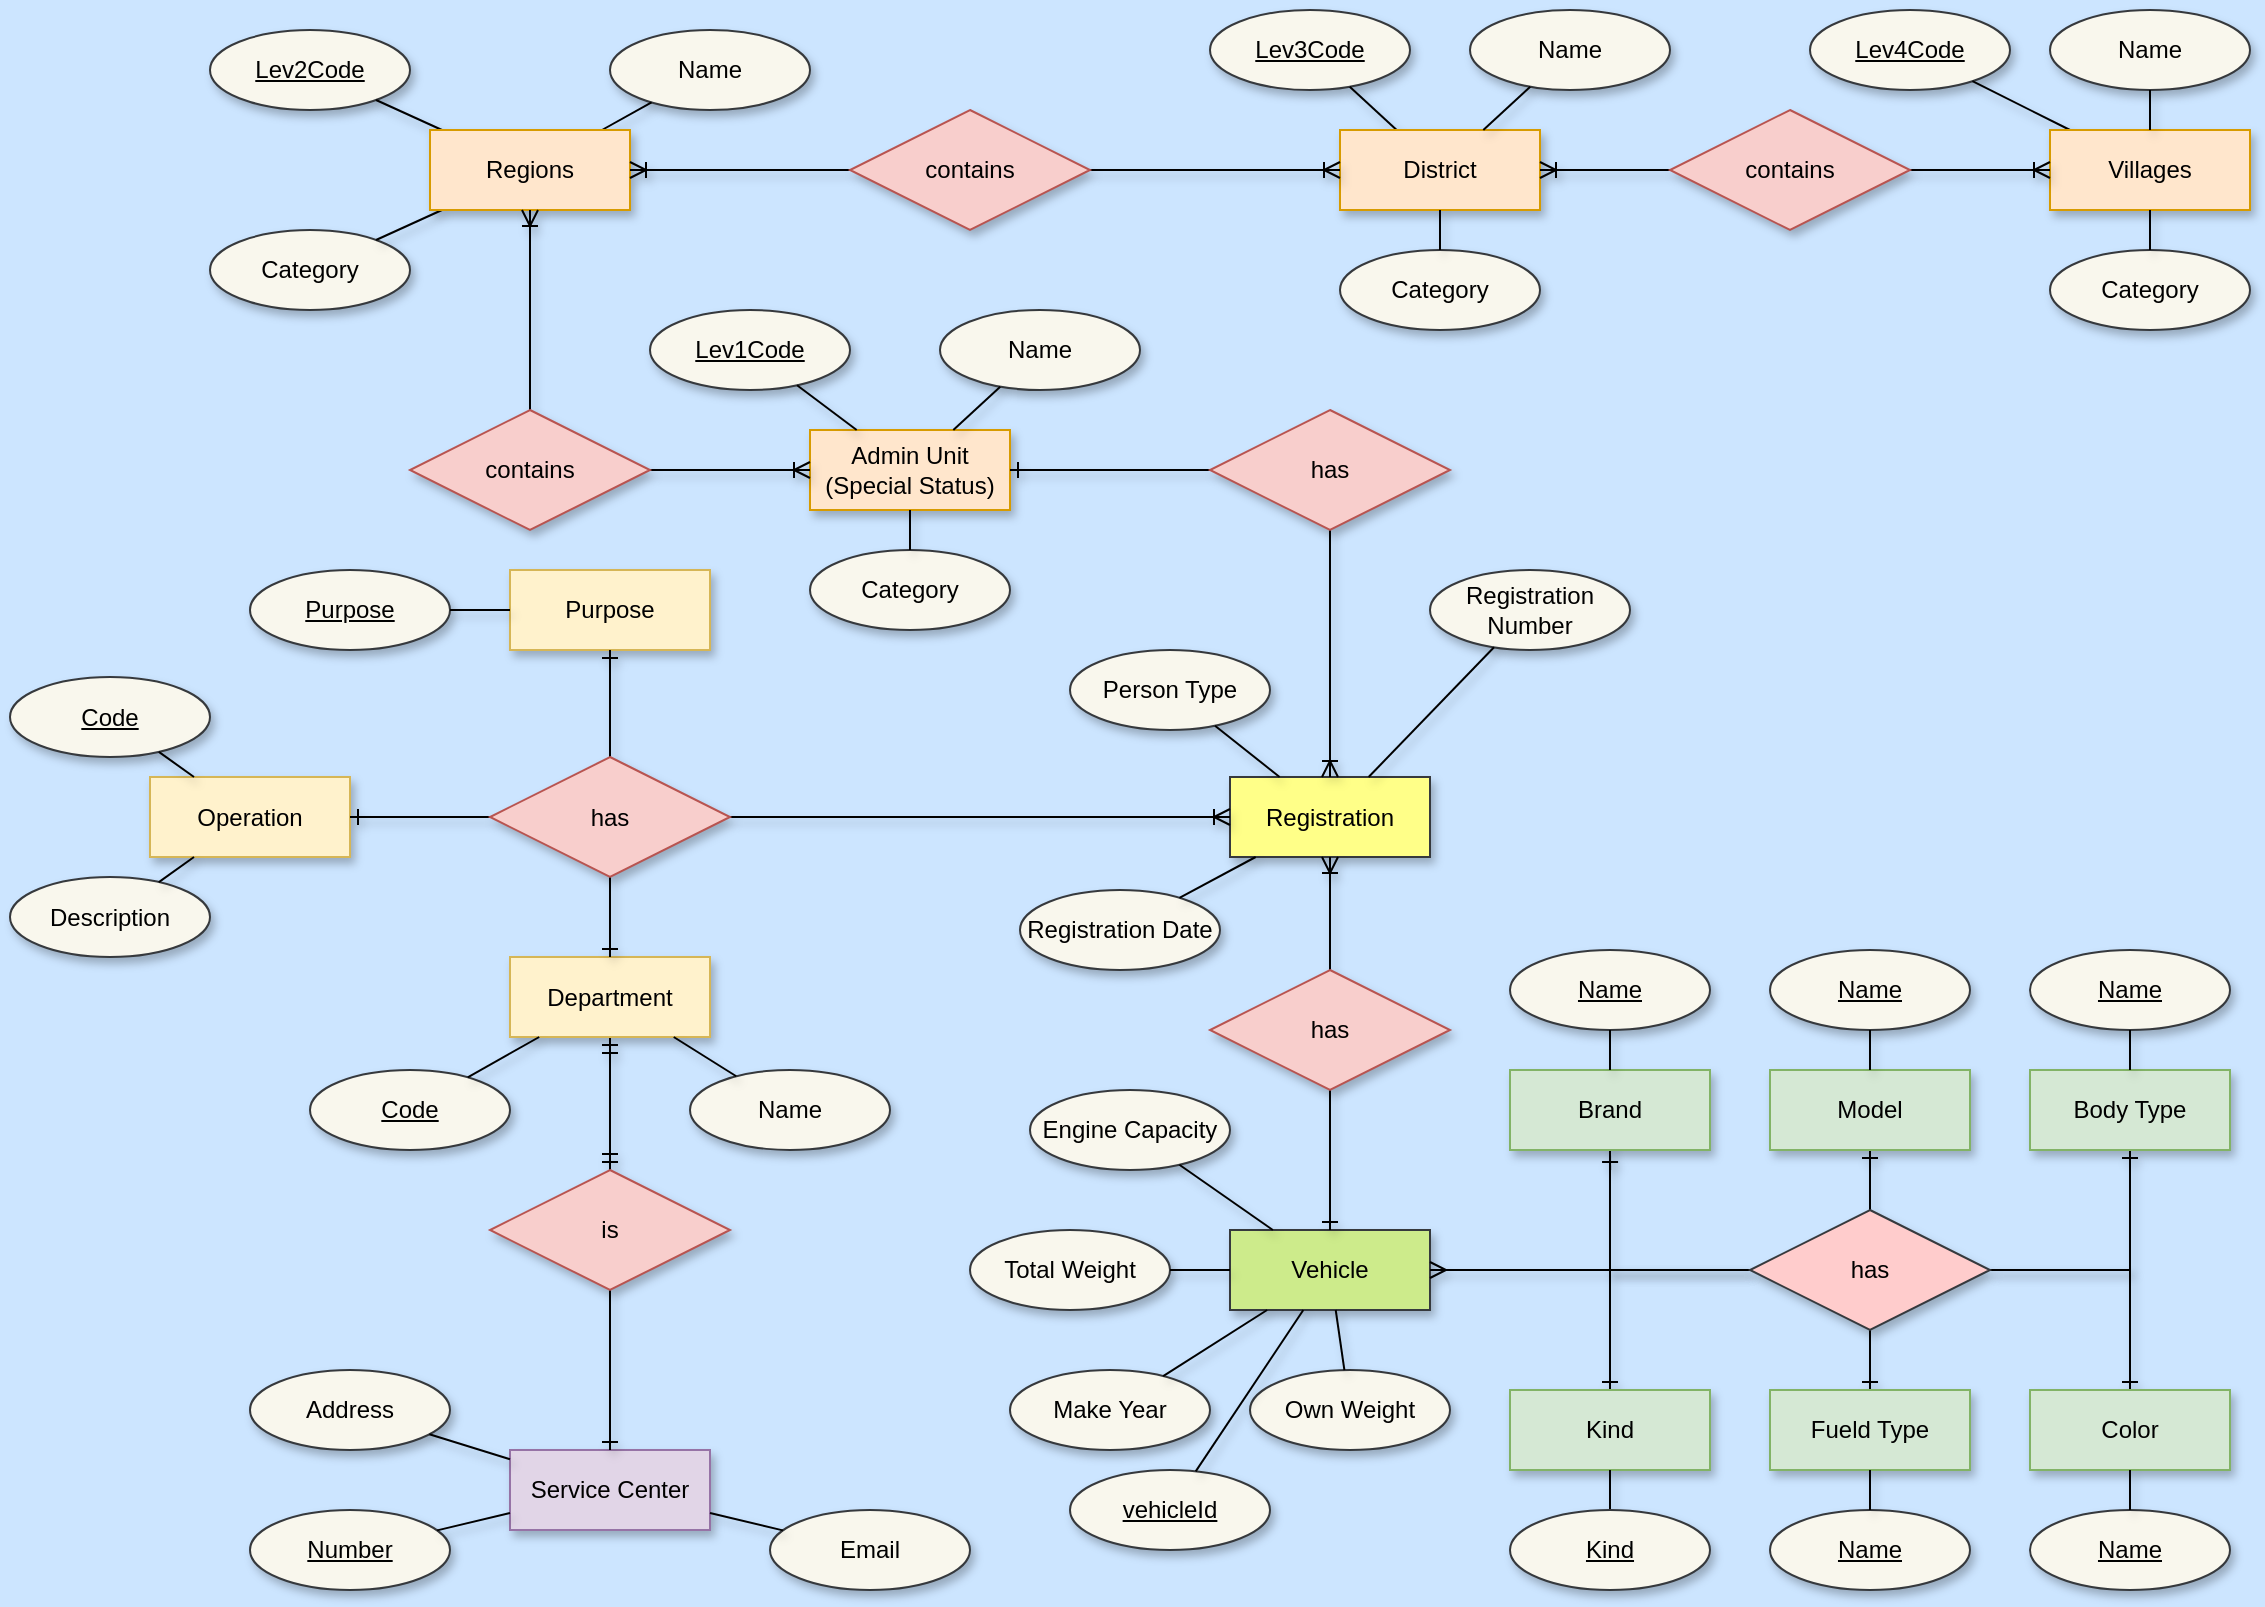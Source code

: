 <mxfile version="13.0.3" type="device" pages="2"><diagram id="tFHn3DYYc1A1v55r1DzL" name="ER Diagram General"><mxGraphModel dx="946" dy="680" grid="1" gridSize="10" guides="1" tooltips="1" connect="1" arrows="1" fold="1" page="1" pageScale="1" pageWidth="1169" pageHeight="827" background="#CCE5FF" math="0" shadow="0"><root><mxCell id="EFKObsIg_Zaw1-_ASaZ6-0"/><mxCell id="EFKObsIg_Zaw1-_ASaZ6-1" parent="EFKObsIg_Zaw1-_ASaZ6-0"/><mxCell id="UcvIcb7O0XjflWvMGxNy-0" value="Admin Unit&lt;br&gt;(Special Status)" style="whiteSpace=wrap;html=1;align=center;fillColor=#ffe6cc;strokeColor=#d79b00;shadow=1;backgroundOutline=0;" parent="EFKObsIg_Zaw1-_ASaZ6-1" vertex="1"><mxGeometry x="430" y="240" width="100" height="40" as="geometry"/></mxCell><mxCell id="UcvIcb7O0XjflWvMGxNy-1" value="Service Center" style="whiteSpace=wrap;html=1;align=center;fillColor=#e1d5e7;strokeColor=#9673a6;shadow=1;backgroundOutline=0;" parent="EFKObsIg_Zaw1-_ASaZ6-1" vertex="1"><mxGeometry x="280" y="750" width="100" height="40" as="geometry"/></mxCell><mxCell id="UcvIcb7O0XjflWvMGxNy-2" value="Vehicle" style="whiteSpace=wrap;html=1;align=center;fillColor=#cdeb8b;strokeColor=#36393d;shadow=1;backgroundOutline=0;" parent="EFKObsIg_Zaw1-_ASaZ6-1" vertex="1"><mxGeometry x="640" y="640" width="100" height="40" as="geometry"/></mxCell><mxCell id="UcvIcb7O0XjflWvMGxNy-3" value="Registration" style="whiteSpace=wrap;html=1;align=center;fillColor=#ffff88;strokeColor=#36393d;shadow=1;backgroundOutline=0;" parent="EFKObsIg_Zaw1-_ASaZ6-1" vertex="1"><mxGeometry x="640" y="413.5" width="100" height="40" as="geometry"/></mxCell><mxCell id="UcvIcb7O0XjflWvMGxNy-5" value="" style="edgeStyle=orthogonalEdgeStyle;rounded=0;orthogonalLoop=1;jettySize=auto;html=1;strokeColor=#000000;startArrow=none;startFill=0;endArrow=ERone;endFill=0;shadow=1;backgroundOutline=0;" parent="EFKObsIg_Zaw1-_ASaZ6-1" source="UcvIcb7O0XjflWvMGxNy-4" target="UcvIcb7O0XjflWvMGxNy-0" edge="1"><mxGeometry relative="1" as="geometry"/></mxCell><mxCell id="UcvIcb7O0XjflWvMGxNy-6" value="" style="edgeStyle=orthogonalEdgeStyle;rounded=0;orthogonalLoop=1;jettySize=auto;html=1;endArrow=ERoneToMany;endFill=0;shadow=1;backgroundOutline=0;" parent="EFKObsIg_Zaw1-_ASaZ6-1" source="UcvIcb7O0XjflWvMGxNy-4" target="UcvIcb7O0XjflWvMGxNy-3" edge="1"><mxGeometry relative="1" as="geometry"/></mxCell><mxCell id="UcvIcb7O0XjflWvMGxNy-4" value="has" style="shape=rhombus;perimeter=rhombusPerimeter;whiteSpace=wrap;html=1;align=center;fillColor=#f8cecc;strokeColor=#b85450;shadow=1;backgroundOutline=0;" parent="EFKObsIg_Zaw1-_ASaZ6-1" vertex="1"><mxGeometry x="630" y="230" width="120" height="60" as="geometry"/></mxCell><mxCell id="UcvIcb7O0XjflWvMGxNy-12" value="" style="edgeStyle=orthogonalEdgeStyle;rounded=0;orthogonalLoop=1;jettySize=auto;html=1;endArrow=ERone;endFill=0;shadow=1;backgroundOutline=0;" parent="EFKObsIg_Zaw1-_ASaZ6-1" source="UcvIcb7O0XjflWvMGxNy-9" target="UcvIcb7O0XjflWvMGxNy-1" edge="1"><mxGeometry relative="1" as="geometry"/></mxCell><mxCell id="OeMPnVoyY6FxKRVrKK2M-0" style="edgeStyle=orthogonalEdgeStyle;rounded=0;orthogonalLoop=1;jettySize=auto;html=1;shadow=1;startArrow=ERmandOne;startFill=0;endArrow=ERmandOne;endFill=0;" edge="1" parent="EFKObsIg_Zaw1-_ASaZ6-1" source="UcvIcb7O0XjflWvMGxNy-9" target="UcvIcb7O0XjflWvMGxNy-117"><mxGeometry relative="1" as="geometry"/></mxCell><mxCell id="UcvIcb7O0XjflWvMGxNy-9" value="is" style="shape=rhombus;perimeter=rhombusPerimeter;whiteSpace=wrap;html=1;align=center;fillColor=#f8cecc;strokeColor=#b85450;shadow=1;backgroundOutline=0;" parent="EFKObsIg_Zaw1-_ASaZ6-1" vertex="1"><mxGeometry x="270" y="610" width="120" height="60" as="geometry"/></mxCell><mxCell id="UcvIcb7O0XjflWvMGxNy-15" value="" style="edgeStyle=orthogonalEdgeStyle;rounded=0;orthogonalLoop=1;jettySize=auto;html=1;endArrow=ERone;endFill=0;shadow=1;backgroundOutline=0;" parent="EFKObsIg_Zaw1-_ASaZ6-1" source="UcvIcb7O0XjflWvMGxNy-14" target="UcvIcb7O0XjflWvMGxNy-2" edge="1"><mxGeometry relative="1" as="geometry"/></mxCell><mxCell id="UcvIcb7O0XjflWvMGxNy-20" value="" style="edgeStyle=orthogonalEdgeStyle;rounded=0;orthogonalLoop=1;jettySize=auto;html=1;endArrow=ERoneToMany;endFill=0;shadow=1;backgroundOutline=0;" parent="EFKObsIg_Zaw1-_ASaZ6-1" source="UcvIcb7O0XjflWvMGxNy-14" target="UcvIcb7O0XjflWvMGxNy-3" edge="1"><mxGeometry relative="1" as="geometry"/></mxCell><mxCell id="UcvIcb7O0XjflWvMGxNy-14" value="has" style="shape=rhombus;perimeter=rhombusPerimeter;whiteSpace=wrap;html=1;align=center;fillColor=#f8cecc;strokeColor=#b85450;shadow=1;backgroundOutline=0;" parent="EFKObsIg_Zaw1-_ASaZ6-1" vertex="1"><mxGeometry x="630" y="510" width="120" height="60" as="geometry"/></mxCell><mxCell id="UcvIcb7O0XjflWvMGxNy-21" value="Lev1Code" style="ellipse;whiteSpace=wrap;html=1;align=center;fontStyle=4;fillColor=#f9f7ed;strokeColor=#36393d;shadow=1;backgroundOutline=0;" parent="EFKObsIg_Zaw1-_ASaZ6-1" vertex="1"><mxGeometry x="350" y="180" width="100" height="40" as="geometry"/></mxCell><mxCell id="UcvIcb7O0XjflWvMGxNy-22" value="Lev2Code" style="ellipse;whiteSpace=wrap;html=1;align=center;fontStyle=4;fillColor=#f9f7ed;strokeColor=#36393d;shadow=1;backgroundOutline=0;" parent="EFKObsIg_Zaw1-_ASaZ6-1" vertex="1"><mxGeometry x="130" y="40" width="100" height="40" as="geometry"/></mxCell><mxCell id="UcvIcb7O0XjflWvMGxNy-24" value="Lev3Code" style="ellipse;whiteSpace=wrap;html=1;align=center;fontStyle=4;fillColor=#f9f7ed;strokeColor=#36393d;shadow=1;backgroundOutline=0;" parent="EFKObsIg_Zaw1-_ASaZ6-1" vertex="1"><mxGeometry x="630" y="30" width="100" height="40" as="geometry"/></mxCell><mxCell id="UcvIcb7O0XjflWvMGxNy-25" value="Lev4Code" style="ellipse;whiteSpace=wrap;html=1;align=center;fontStyle=4;fillColor=#f9f7ed;strokeColor=#36393d;shadow=1;backgroundOutline=0;" parent="EFKObsIg_Zaw1-_ASaZ6-1" vertex="1"><mxGeometry x="930" y="30" width="100" height="40" as="geometry"/></mxCell><mxCell id="UcvIcb7O0XjflWvMGxNy-26" value="Category" style="ellipse;whiteSpace=wrap;html=1;align=center;fillColor=#f9f7ed;strokeColor=#36393d;shadow=1;backgroundOutline=0;" parent="EFKObsIg_Zaw1-_ASaZ6-1" vertex="1"><mxGeometry x="130" y="140" width="100" height="40" as="geometry"/></mxCell><mxCell id="UcvIcb7O0XjflWvMGxNy-27" value="Name" style="ellipse;whiteSpace=wrap;html=1;align=center;fillColor=#f9f7ed;strokeColor=#36393d;shadow=1;backgroundOutline=0;" parent="EFKObsIg_Zaw1-_ASaZ6-1" vertex="1"><mxGeometry x="330" y="40" width="100" height="40" as="geometry"/></mxCell><mxCell id="UcvIcb7O0XjflWvMGxNy-28" value="" style="endArrow=none;html=1;rounded=0;strokeColor=#000000;shadow=1;backgroundOutline=0;" parent="EFKObsIg_Zaw1-_ASaZ6-1" source="UcvIcb7O0XjflWvMGxNy-34" target="UcvIcb7O0XjflWvMGxNy-27" edge="1"><mxGeometry relative="1" as="geometry"><mxPoint x="140" y="210" as="sourcePoint"/><mxPoint x="300" y="210" as="targetPoint"/></mxGeometry></mxCell><mxCell id="UcvIcb7O0XjflWvMGxNy-29" value="" style="endArrow=none;html=1;rounded=0;strokeColor=#000000;shadow=1;backgroundOutline=0;" parent="EFKObsIg_Zaw1-_ASaZ6-1" source="UcvIcb7O0XjflWvMGxNy-34" target="UcvIcb7O0XjflWvMGxNy-26" edge="1"><mxGeometry relative="1" as="geometry"><mxPoint x="100" y="230" as="sourcePoint"/><mxPoint x="260" y="230" as="targetPoint"/></mxGeometry></mxCell><mxCell id="UcvIcb7O0XjflWvMGxNy-30" value="" style="endArrow=none;html=1;rounded=0;strokeColor=#000000;shadow=1;backgroundOutline=0;" parent="EFKObsIg_Zaw1-_ASaZ6-1" source="UcvIcb7O0XjflWvMGxNy-0" target="UcvIcb7O0XjflWvMGxNy-21" edge="1"><mxGeometry relative="1" as="geometry"><mxPoint x="140" y="100" as="sourcePoint"/><mxPoint x="300" y="100" as="targetPoint"/></mxGeometry></mxCell><mxCell id="UcvIcb7O0XjflWvMGxNy-31" value="" style="endArrow=none;html=1;rounded=0;strokeColor=#000000;shadow=1;backgroundOutline=0;" parent="EFKObsIg_Zaw1-_ASaZ6-1" source="UcvIcb7O0XjflWvMGxNy-34" target="UcvIcb7O0XjflWvMGxNy-22" edge="1"><mxGeometry relative="1" as="geometry"><mxPoint x="150" y="100" as="sourcePoint"/><mxPoint x="310" y="100" as="targetPoint"/></mxGeometry></mxCell><mxCell id="UcvIcb7O0XjflWvMGxNy-32" value="" style="endArrow=none;html=1;rounded=0;strokeColor=#000000;shadow=1;backgroundOutline=0;" parent="EFKObsIg_Zaw1-_ASaZ6-1" source="UcvIcb7O0XjflWvMGxNy-35" target="UcvIcb7O0XjflWvMGxNy-24" edge="1"><mxGeometry relative="1" as="geometry"><mxPoint x="180" y="90" as="sourcePoint"/><mxPoint x="340" y="90" as="targetPoint"/></mxGeometry></mxCell><mxCell id="UcvIcb7O0XjflWvMGxNy-33" value="" style="endArrow=none;html=1;rounded=0;strokeColor=#000000;shadow=1;backgroundOutline=0;" parent="EFKObsIg_Zaw1-_ASaZ6-1" source="UcvIcb7O0XjflWvMGxNy-36" target="UcvIcb7O0XjflWvMGxNy-25" edge="1"><mxGeometry relative="1" as="geometry"><mxPoint x="240" y="190" as="sourcePoint"/><mxPoint x="520" y="80" as="targetPoint"/></mxGeometry></mxCell><mxCell id="UcvIcb7O0XjflWvMGxNy-34" value="Regions" style="whiteSpace=wrap;html=1;align=center;fillColor=#ffe6cc;strokeColor=#d79b00;shadow=1;backgroundOutline=0;" parent="EFKObsIg_Zaw1-_ASaZ6-1" vertex="1"><mxGeometry x="240" y="90" width="100" height="40" as="geometry"/></mxCell><mxCell id="UcvIcb7O0XjflWvMGxNy-35" value="District" style="whiteSpace=wrap;html=1;align=center;fillColor=#ffe6cc;strokeColor=#d79b00;shadow=1;backgroundOutline=0;" parent="EFKObsIg_Zaw1-_ASaZ6-1" vertex="1"><mxGeometry x="695" y="90" width="100" height="40" as="geometry"/></mxCell><mxCell id="UcvIcb7O0XjflWvMGxNy-36" value="Villages" style="whiteSpace=wrap;html=1;align=center;fillColor=#ffe6cc;strokeColor=#d79b00;shadow=1;backgroundOutline=0;" parent="EFKObsIg_Zaw1-_ASaZ6-1" vertex="1"><mxGeometry x="1050" y="90" width="100" height="40" as="geometry"/></mxCell><mxCell id="UcvIcb7O0XjflWvMGxNy-38" value="Category" style="ellipse;whiteSpace=wrap;html=1;align=center;fillColor=#f9f7ed;strokeColor=#36393d;shadow=1;backgroundOutline=0;" parent="EFKObsIg_Zaw1-_ASaZ6-1" vertex="1"><mxGeometry x="430" y="300" width="100" height="40" as="geometry"/></mxCell><mxCell id="UcvIcb7O0XjflWvMGxNy-39" value="Name" style="ellipse;whiteSpace=wrap;html=1;align=center;fillColor=#f9f7ed;strokeColor=#36393d;shadow=1;backgroundOutline=0;" parent="EFKObsIg_Zaw1-_ASaZ6-1" vertex="1"><mxGeometry x="495" y="180" width="100" height="40" as="geometry"/></mxCell><mxCell id="UcvIcb7O0XjflWvMGxNy-40" value="Category" style="ellipse;whiteSpace=wrap;html=1;align=center;fillColor=#f9f7ed;strokeColor=#36393d;shadow=1;backgroundOutline=0;" parent="EFKObsIg_Zaw1-_ASaZ6-1" vertex="1"><mxGeometry x="695" y="150" width="100" height="40" as="geometry"/></mxCell><mxCell id="UcvIcb7O0XjflWvMGxNy-41" value="Name" style="ellipse;whiteSpace=wrap;html=1;align=center;fillColor=#f9f7ed;strokeColor=#36393d;shadow=1;backgroundOutline=0;" parent="EFKObsIg_Zaw1-_ASaZ6-1" vertex="1"><mxGeometry x="760" y="30" width="100" height="40" as="geometry"/></mxCell><mxCell id="UcvIcb7O0XjflWvMGxNy-42" value="Category" style="ellipse;whiteSpace=wrap;html=1;align=center;fillColor=#f9f7ed;strokeColor=#36393d;shadow=1;backgroundOutline=0;" parent="EFKObsIg_Zaw1-_ASaZ6-1" vertex="1"><mxGeometry x="1050" y="150" width="100" height="40" as="geometry"/></mxCell><mxCell id="UcvIcb7O0XjflWvMGxNy-43" value="Name" style="ellipse;whiteSpace=wrap;html=1;align=center;fillColor=#f9f7ed;strokeColor=#36393d;shadow=1;backgroundOutline=0;" parent="EFKObsIg_Zaw1-_ASaZ6-1" vertex="1"><mxGeometry x="1050" y="30" width="100" height="40" as="geometry"/></mxCell><mxCell id="UcvIcb7O0XjflWvMGxNy-44" value="" style="endArrow=none;html=1;rounded=0;strokeColor=#000000;shadow=1;backgroundOutline=0;" parent="EFKObsIg_Zaw1-_ASaZ6-1" source="UcvIcb7O0XjflWvMGxNy-0" target="UcvIcb7O0XjflWvMGxNy-39" edge="1"><mxGeometry relative="1" as="geometry"><mxPoint x="210" y="210" as="sourcePoint"/><mxPoint x="370" y="210" as="targetPoint"/></mxGeometry></mxCell><mxCell id="UcvIcb7O0XjflWvMGxNy-45" value="" style="endArrow=none;html=1;rounded=0;strokeColor=#000000;shadow=1;backgroundOutline=0;" parent="EFKObsIg_Zaw1-_ASaZ6-1" source="UcvIcb7O0XjflWvMGxNy-38" target="UcvIcb7O0XjflWvMGxNy-0" edge="1"><mxGeometry relative="1" as="geometry"><mxPoint x="180" y="-70" as="sourcePoint"/><mxPoint x="340" y="-70" as="targetPoint"/></mxGeometry></mxCell><mxCell id="UcvIcb7O0XjflWvMGxNy-66" style="edgeStyle=orthogonalEdgeStyle;rounded=0;orthogonalLoop=1;jettySize=auto;html=1;startArrow=none;startFill=0;endArrow=ERoneToMany;endFill=0;strokeColor=#000000;shadow=1;backgroundOutline=0;" parent="EFKObsIg_Zaw1-_ASaZ6-1" source="UcvIcb7O0XjflWvMGxNy-47" target="UcvIcb7O0XjflWvMGxNy-0" edge="1"><mxGeometry relative="1" as="geometry"/></mxCell><mxCell id="UcvIcb7O0XjflWvMGxNy-67" style="edgeStyle=orthogonalEdgeStyle;rounded=0;orthogonalLoop=1;jettySize=auto;html=1;startArrow=none;startFill=0;endArrow=ERoneToMany;endFill=0;strokeColor=#000000;shadow=1;backgroundOutline=0;" parent="EFKObsIg_Zaw1-_ASaZ6-1" source="UcvIcb7O0XjflWvMGxNy-47" target="UcvIcb7O0XjflWvMGxNy-34" edge="1"><mxGeometry relative="1" as="geometry"/></mxCell><mxCell id="UcvIcb7O0XjflWvMGxNy-47" value="contains" style="shape=rhombus;perimeter=rhombusPerimeter;whiteSpace=wrap;html=1;align=center;fillColor=#f8cecc;strokeColor=#b85450;shadow=1;backgroundOutline=0;" parent="EFKObsIg_Zaw1-_ASaZ6-1" vertex="1"><mxGeometry x="230" y="230" width="120" height="60" as="geometry"/></mxCell><mxCell id="UcvIcb7O0XjflWvMGxNy-59" value="" style="edgeStyle=orthogonalEdgeStyle;rounded=0;orthogonalLoop=1;jettySize=auto;html=1;startArrow=none;startFill=0;endArrow=ERoneToMany;endFill=0;strokeColor=#000000;shadow=1;backgroundOutline=0;" parent="EFKObsIg_Zaw1-_ASaZ6-1" source="UcvIcb7O0XjflWvMGxNy-49" target="UcvIcb7O0XjflWvMGxNy-35" edge="1"><mxGeometry relative="1" as="geometry"/></mxCell><mxCell id="UcvIcb7O0XjflWvMGxNy-63" style="edgeStyle=orthogonalEdgeStyle;rounded=0;orthogonalLoop=1;jettySize=auto;html=1;startArrow=none;startFill=0;endArrow=ERoneToMany;endFill=0;strokeColor=#000000;shadow=1;backgroundOutline=0;" parent="EFKObsIg_Zaw1-_ASaZ6-1" source="UcvIcb7O0XjflWvMGxNy-49" target="UcvIcb7O0XjflWvMGxNy-34" edge="1"><mxGeometry relative="1" as="geometry"/></mxCell><mxCell id="UcvIcb7O0XjflWvMGxNy-49" value="contains" style="shape=rhombus;perimeter=rhombusPerimeter;whiteSpace=wrap;html=1;align=center;fillColor=#f8cecc;strokeColor=#b85450;shadow=1;backgroundOutline=0;" parent="EFKObsIg_Zaw1-_ASaZ6-1" vertex="1"><mxGeometry x="450" y="80" width="120" height="60" as="geometry"/></mxCell><mxCell id="UcvIcb7O0XjflWvMGxNy-52" value="" style="endArrow=none;html=1;rounded=0;strokeColor=#000000;shadow=1;backgroundOutline=0;" parent="EFKObsIg_Zaw1-_ASaZ6-1" source="UcvIcb7O0XjflWvMGxNy-40" target="UcvIcb7O0XjflWvMGxNy-35" edge="1"><mxGeometry relative="1" as="geometry"><mxPoint x="410" y="-30" as="sourcePoint"/><mxPoint x="570" y="-30" as="targetPoint"/></mxGeometry></mxCell><mxCell id="UcvIcb7O0XjflWvMGxNy-53" value="" style="endArrow=none;html=1;rounded=0;strokeColor=#000000;shadow=1;backgroundOutline=0;" parent="EFKObsIg_Zaw1-_ASaZ6-1" source="UcvIcb7O0XjflWvMGxNy-35" target="UcvIcb7O0XjflWvMGxNy-41" edge="1"><mxGeometry relative="1" as="geometry"><mxPoint x="570" y="-50" as="sourcePoint"/><mxPoint x="730" y="-50" as="targetPoint"/></mxGeometry></mxCell><mxCell id="UcvIcb7O0XjflWvMGxNy-55" value="" style="endArrow=none;html=1;rounded=0;strokeColor=#000000;shadow=1;backgroundOutline=0;" parent="EFKObsIg_Zaw1-_ASaZ6-1" source="UcvIcb7O0XjflWvMGxNy-36" target="UcvIcb7O0XjflWvMGxNy-42" edge="1"><mxGeometry relative="1" as="geometry"><mxPoint x="880" y="50" as="sourcePoint"/><mxPoint x="1040" y="50" as="targetPoint"/></mxGeometry></mxCell><mxCell id="UcvIcb7O0XjflWvMGxNy-56" value="" style="endArrow=none;html=1;rounded=0;strokeColor=#000000;shadow=1;backgroundOutline=0;" parent="EFKObsIg_Zaw1-_ASaZ6-1" source="UcvIcb7O0XjflWvMGxNy-36" target="UcvIcb7O0XjflWvMGxNy-43" edge="1"><mxGeometry relative="1" as="geometry"><mxPoint x="810" y="10" as="sourcePoint"/><mxPoint x="970" y="10" as="targetPoint"/></mxGeometry></mxCell><mxCell id="UcvIcb7O0XjflWvMGxNy-64" style="edgeStyle=orthogonalEdgeStyle;rounded=0;orthogonalLoop=1;jettySize=auto;html=1;startArrow=none;startFill=0;endArrow=ERoneToMany;endFill=0;strokeColor=#000000;shadow=1;backgroundOutline=0;" parent="EFKObsIg_Zaw1-_ASaZ6-1" source="UcvIcb7O0XjflWvMGxNy-57" target="UcvIcb7O0XjflWvMGxNy-35" edge="1"><mxGeometry relative="1" as="geometry"/></mxCell><mxCell id="UcvIcb7O0XjflWvMGxNy-65" style="edgeStyle=orthogonalEdgeStyle;rounded=0;orthogonalLoop=1;jettySize=auto;html=1;startArrow=none;startFill=0;endArrow=ERoneToMany;endFill=0;strokeColor=#000000;shadow=1;backgroundOutline=0;" parent="EFKObsIg_Zaw1-_ASaZ6-1" source="UcvIcb7O0XjflWvMGxNy-57" target="UcvIcb7O0XjflWvMGxNy-36" edge="1"><mxGeometry relative="1" as="geometry"/></mxCell><mxCell id="UcvIcb7O0XjflWvMGxNy-57" value="contains" style="shape=rhombus;perimeter=rhombusPerimeter;whiteSpace=wrap;html=1;align=center;fillColor=#f8cecc;strokeColor=#b85450;shadow=1;backgroundOutline=0;" parent="EFKObsIg_Zaw1-_ASaZ6-1" vertex="1"><mxGeometry x="860" y="80" width="120" height="60" as="geometry"/></mxCell><mxCell id="UcvIcb7O0XjflWvMGxNy-68" value="Number" style="ellipse;whiteSpace=wrap;html=1;align=center;fontStyle=4;fillColor=#f9f7ed;strokeColor=#36393d;shadow=1;backgroundOutline=0;" parent="EFKObsIg_Zaw1-_ASaZ6-1" vertex="1"><mxGeometry x="150" y="780" width="100" height="40" as="geometry"/></mxCell><mxCell id="UcvIcb7O0XjflWvMGxNy-69" value="Address" style="ellipse;whiteSpace=wrap;html=1;align=center;fillColor=#f9f7ed;strokeColor=#36393d;shadow=1;backgroundOutline=0;" parent="EFKObsIg_Zaw1-_ASaZ6-1" vertex="1"><mxGeometry x="150" y="710" width="100" height="40" as="geometry"/></mxCell><mxCell id="UcvIcb7O0XjflWvMGxNy-70" value="Email" style="ellipse;whiteSpace=wrap;html=1;align=center;fillColor=#f9f7ed;strokeColor=#36393d;shadow=1;backgroundOutline=0;" parent="EFKObsIg_Zaw1-_ASaZ6-1" vertex="1"><mxGeometry x="410" y="780" width="100" height="40" as="geometry"/></mxCell><mxCell id="UcvIcb7O0XjflWvMGxNy-74" value="" style="endArrow=none;html=1;rounded=0;strokeColor=#000000;shadow=1;backgroundOutline=0;" parent="EFKObsIg_Zaw1-_ASaZ6-1" source="UcvIcb7O0XjflWvMGxNy-70" target="UcvIcb7O0XjflWvMGxNy-1" edge="1"><mxGeometry relative="1" as="geometry"><mxPoint x="890" y="250" as="sourcePoint"/><mxPoint x="1050" y="250" as="targetPoint"/></mxGeometry></mxCell><mxCell id="UcvIcb7O0XjflWvMGxNy-75" value="" style="endArrow=none;html=1;rounded=0;strokeColor=#000000;shadow=1;backgroundOutline=0;" parent="EFKObsIg_Zaw1-_ASaZ6-1" source="UcvIcb7O0XjflWvMGxNy-68" target="UcvIcb7O0XjflWvMGxNy-1" edge="1"><mxGeometry relative="1" as="geometry"><mxPoint x="940" y="160" as="sourcePoint"/><mxPoint x="1100" y="160" as="targetPoint"/></mxGeometry></mxCell><mxCell id="UcvIcb7O0XjflWvMGxNy-76" value="" style="endArrow=none;html=1;rounded=0;strokeColor=#000000;shadow=1;backgroundOutline=0;" parent="EFKObsIg_Zaw1-_ASaZ6-1" source="UcvIcb7O0XjflWvMGxNy-69" target="UcvIcb7O0XjflWvMGxNy-1" edge="1"><mxGeometry relative="1" as="geometry"><mxPoint x="890" y="150" as="sourcePoint"/><mxPoint x="1050" y="150" as="targetPoint"/></mxGeometry></mxCell><mxCell id="UcvIcb7O0XjflWvMGxNy-77" value="Person Type" style="ellipse;whiteSpace=wrap;html=1;align=center;fillColor=#f9f7ed;strokeColor=#36393d;shadow=1;backgroundOutline=0;" parent="EFKObsIg_Zaw1-_ASaZ6-1" vertex="1"><mxGeometry x="560" y="350" width="100" height="40" as="geometry"/></mxCell><mxCell id="UcvIcb7O0XjflWvMGxNy-78" value="Registration Date" style="ellipse;whiteSpace=wrap;html=1;align=center;fillColor=#f9f7ed;strokeColor=#36393d;shadow=1;backgroundOutline=0;" parent="EFKObsIg_Zaw1-_ASaZ6-1" vertex="1"><mxGeometry x="535" y="470" width="100" height="40" as="geometry"/></mxCell><mxCell id="UcvIcb7O0XjflWvMGxNy-79" value="Registration Number" style="ellipse;whiteSpace=wrap;html=1;align=center;fillColor=#f9f7ed;strokeColor=#36393d;shadow=1;backgroundOutline=0;" parent="EFKObsIg_Zaw1-_ASaZ6-1" vertex="1"><mxGeometry x="740" y="310" width="100" height="40" as="geometry"/></mxCell><mxCell id="UcvIcb7O0XjflWvMGxNy-80" value="" style="endArrow=none;html=1;rounded=0;strokeColor=#000000;shadow=1;backgroundOutline=0;" parent="EFKObsIg_Zaw1-_ASaZ6-1" source="UcvIcb7O0XjflWvMGxNy-3" target="UcvIcb7O0XjflWvMGxNy-77" edge="1"><mxGeometry relative="1" as="geometry"><mxPoint x="150" y="400" as="sourcePoint"/><mxPoint x="310" y="400" as="targetPoint"/></mxGeometry></mxCell><mxCell id="UcvIcb7O0XjflWvMGxNy-81" value="" style="endArrow=none;html=1;rounded=0;strokeColor=#000000;shadow=1;backgroundOutline=0;" parent="EFKObsIg_Zaw1-_ASaZ6-1" source="UcvIcb7O0XjflWvMGxNy-78" target="UcvIcb7O0XjflWvMGxNy-3" edge="1"><mxGeometry relative="1" as="geometry"><mxPoint x="200" y="590" as="sourcePoint"/><mxPoint x="360" y="590" as="targetPoint"/></mxGeometry></mxCell><mxCell id="UcvIcb7O0XjflWvMGxNy-82" value="" style="endArrow=none;html=1;rounded=0;strokeColor=#000000;shadow=1;backgroundOutline=0;" parent="EFKObsIg_Zaw1-_ASaZ6-1" source="UcvIcb7O0XjflWvMGxNy-79" target="UcvIcb7O0XjflWvMGxNy-3" edge="1"><mxGeometry relative="1" as="geometry"><mxPoint x="280" y="590" as="sourcePoint"/><mxPoint x="440" y="590" as="targetPoint"/></mxGeometry></mxCell><mxCell id="UcvIcb7O0XjflWvMGxNy-83" value="Own Weight" style="ellipse;whiteSpace=wrap;html=1;align=center;fillColor=#f9f7ed;strokeColor=#36393d;shadow=1;backgroundOutline=0;" parent="EFKObsIg_Zaw1-_ASaZ6-1" vertex="1"><mxGeometry x="650" y="710" width="100" height="40" as="geometry"/></mxCell><mxCell id="UcvIcb7O0XjflWvMGxNy-84" value="Make Year" style="ellipse;whiteSpace=wrap;html=1;align=center;fillColor=#f9f7ed;strokeColor=#36393d;shadow=1;backgroundOutline=0;" parent="EFKObsIg_Zaw1-_ASaZ6-1" vertex="1"><mxGeometry x="530" y="710" width="100" height="40" as="geometry"/></mxCell><mxCell id="UcvIcb7O0XjflWvMGxNy-85" value="Engine Capacity" style="ellipse;whiteSpace=wrap;html=1;align=center;fillColor=#f9f7ed;strokeColor=#36393d;shadow=1;backgroundOutline=0;" parent="EFKObsIg_Zaw1-_ASaZ6-1" vertex="1"><mxGeometry x="540" y="570" width="100" height="40" as="geometry"/></mxCell><mxCell id="UcvIcb7O0XjflWvMGxNy-86" value="Total Weight" style="ellipse;whiteSpace=wrap;html=1;align=center;fillColor=#f9f7ed;strokeColor=#36393d;shadow=1;backgroundOutline=0;" parent="EFKObsIg_Zaw1-_ASaZ6-1" vertex="1"><mxGeometry x="510" y="640" width="100" height="40" as="geometry"/></mxCell><mxCell id="UcvIcb7O0XjflWvMGxNy-89" value="" style="endArrow=none;html=1;rounded=0;strokeColor=#000000;shadow=1;backgroundOutline=0;" parent="EFKObsIg_Zaw1-_ASaZ6-1" source="UcvIcb7O0XjflWvMGxNy-84" target="UcvIcb7O0XjflWvMGxNy-2" edge="1"><mxGeometry relative="1" as="geometry"><mxPoint x="290" y="620" as="sourcePoint"/><mxPoint x="450" y="620" as="targetPoint"/></mxGeometry></mxCell><mxCell id="UcvIcb7O0XjflWvMGxNy-90" value="" style="endArrow=none;html=1;rounded=0;strokeColor=#000000;shadow=1;backgroundOutline=0;" parent="EFKObsIg_Zaw1-_ASaZ6-1" source="UcvIcb7O0XjflWvMGxNy-85" target="UcvIcb7O0XjflWvMGxNy-2" edge="1"><mxGeometry relative="1" as="geometry"><mxPoint x="250" y="650" as="sourcePoint"/><mxPoint x="410" y="650" as="targetPoint"/></mxGeometry></mxCell><mxCell id="UcvIcb7O0XjflWvMGxNy-91" value="" style="endArrow=none;html=1;rounded=0;strokeColor=#000000;shadow=1;backgroundOutline=0;" parent="EFKObsIg_Zaw1-_ASaZ6-1" source="UcvIcb7O0XjflWvMGxNy-83" target="UcvIcb7O0XjflWvMGxNy-2" edge="1"><mxGeometry relative="1" as="geometry"><mxPoint x="220" y="690" as="sourcePoint"/><mxPoint x="380" y="690" as="targetPoint"/></mxGeometry></mxCell><mxCell id="UcvIcb7O0XjflWvMGxNy-92" value="" style="endArrow=none;html=1;rounded=0;strokeColor=#000000;shadow=1;backgroundOutline=0;" parent="EFKObsIg_Zaw1-_ASaZ6-1" source="UcvIcb7O0XjflWvMGxNy-86" target="UcvIcb7O0XjflWvMGxNy-2" edge="1"><mxGeometry relative="1" as="geometry"><mxPoint x="290" y="720" as="sourcePoint"/><mxPoint x="450" y="720" as="targetPoint"/></mxGeometry></mxCell><mxCell id="UcvIcb7O0XjflWvMGxNy-99" style="edgeStyle=orthogonalEdgeStyle;rounded=0;orthogonalLoop=1;jettySize=auto;html=1;startArrow=none;startFill=0;endArrow=ERmany;endFill=0;strokeColor=#000000;shadow=1;backgroundOutline=0;" parent="EFKObsIg_Zaw1-_ASaZ6-1" source="UcvIcb7O0XjflWvMGxNy-93" target="UcvIcb7O0XjflWvMGxNy-2" edge="1"><mxGeometry relative="1" as="geometry"/></mxCell><mxCell id="UcvIcb7O0XjflWvMGxNy-100" style="edgeStyle=orthogonalEdgeStyle;rounded=0;orthogonalLoop=1;jettySize=auto;html=1;startArrow=none;startFill=0;endArrow=ERone;endFill=0;strokeColor=#000000;shadow=1;backgroundOutline=0;" parent="EFKObsIg_Zaw1-_ASaZ6-1" source="UcvIcb7O0XjflWvMGxNy-93" target="UcvIcb7O0XjflWvMGxNy-96" edge="1"><mxGeometry relative="1" as="geometry"/></mxCell><mxCell id="UcvIcb7O0XjflWvMGxNy-101" style="edgeStyle=orthogonalEdgeStyle;rounded=0;orthogonalLoop=1;jettySize=auto;html=1;entryX=0.5;entryY=0.75;entryDx=0;entryDy=0;entryPerimeter=0;startArrow=none;startFill=0;endArrow=ERone;endFill=0;strokeColor=#000000;shadow=1;backgroundOutline=0;" parent="EFKObsIg_Zaw1-_ASaZ6-1" source="UcvIcb7O0XjflWvMGxNy-93" target="UcvIcb7O0XjflWvMGxNy-94" edge="1"><mxGeometry relative="1" as="geometry"/></mxCell><mxCell id="UcvIcb7O0XjflWvMGxNy-102" style="edgeStyle=orthogonalEdgeStyle;rounded=0;orthogonalLoop=1;jettySize=auto;html=1;startArrow=none;startFill=0;endArrow=ERone;endFill=0;strokeColor=#000000;shadow=1;backgroundOutline=0;" parent="EFKObsIg_Zaw1-_ASaZ6-1" source="UcvIcb7O0XjflWvMGxNy-93" target="UcvIcb7O0XjflWvMGxNy-95" edge="1"><mxGeometry relative="1" as="geometry"/></mxCell><mxCell id="UcvIcb7O0XjflWvMGxNy-103" style="edgeStyle=orthogonalEdgeStyle;rounded=0;orthogonalLoop=1;jettySize=auto;html=1;startArrow=none;startFill=0;endArrow=ERone;endFill=0;strokeColor=#000000;shadow=1;backgroundOutline=0;" parent="EFKObsIg_Zaw1-_ASaZ6-1" source="UcvIcb7O0XjflWvMGxNy-93" target="UcvIcb7O0XjflWvMGxNy-97" edge="1"><mxGeometry relative="1" as="geometry"/></mxCell><mxCell id="UcvIcb7O0XjflWvMGxNy-104" style="edgeStyle=orthogonalEdgeStyle;rounded=0;orthogonalLoop=1;jettySize=auto;html=1;startArrow=none;startFill=0;endArrow=ERone;endFill=0;strokeColor=#000000;shadow=1;backgroundOutline=0;" parent="EFKObsIg_Zaw1-_ASaZ6-1" source="UcvIcb7O0XjflWvMGxNy-93" target="UcvIcb7O0XjflWvMGxNy-98" edge="1"><mxGeometry relative="1" as="geometry"/></mxCell><mxCell id="UcvIcb7O0XjflWvMGxNy-136" style="edgeStyle=orthogonalEdgeStyle;rounded=0;orthogonalLoop=1;jettySize=auto;html=1;startArrow=none;startFill=0;endArrow=ERone;endFill=0;strokeColor=#000000;shadow=1;backgroundOutline=0;" parent="EFKObsIg_Zaw1-_ASaZ6-1" source="UcvIcb7O0XjflWvMGxNy-93" target="UcvIcb7O0XjflWvMGxNy-135" edge="1"><mxGeometry relative="1" as="geometry"/></mxCell><mxCell id="UcvIcb7O0XjflWvMGxNy-93" value="has" style="shape=rhombus;perimeter=rhombusPerimeter;whiteSpace=wrap;html=1;align=center;fillColor=#ffcccc;strokeColor=#36393d;shadow=1;backgroundOutline=0;" parent="EFKObsIg_Zaw1-_ASaZ6-1" vertex="1"><mxGeometry x="900" y="630" width="120" height="60" as="geometry"/></mxCell><mxCell id="UcvIcb7O0XjflWvMGxNy-140" style="edgeStyle=orthogonalEdgeStyle;rounded=0;orthogonalLoop=1;jettySize=auto;html=1;exitX=0.5;exitY=1;exitDx=0;exitDy=0;startArrow=none;startFill=0;endArrow=ERone;endFill=0;strokeColor=#000000;shadow=1;backgroundOutline=0;" parent="EFKObsIg_Zaw1-_ASaZ6-1" source="UcvIcb7O0XjflWvMGxNy-94" edge="1"><mxGeometry relative="1" as="geometry"><mxPoint x="830.069" y="610" as="targetPoint"/></mxGeometry></mxCell><mxCell id="UcvIcb7O0XjflWvMGxNy-94" value="Brand" style="whiteSpace=wrap;html=1;align=center;fillColor=#d5e8d4;strokeColor=#82b366;shadow=1;backgroundOutline=0;" parent="EFKObsIg_Zaw1-_ASaZ6-1" vertex="1"><mxGeometry x="780" y="560" width="100" height="40" as="geometry"/></mxCell><mxCell id="UcvIcb7O0XjflWvMGxNy-95" value="Model" style="whiteSpace=wrap;html=1;align=center;fillColor=#d5e8d4;strokeColor=#82b366;shadow=1;backgroundOutline=0;" parent="EFKObsIg_Zaw1-_ASaZ6-1" vertex="1"><mxGeometry x="910" y="560" width="100" height="40" as="geometry"/></mxCell><mxCell id="UcvIcb7O0XjflWvMGxNy-96" value="Body Type" style="whiteSpace=wrap;html=1;align=center;fillColor=#d5e8d4;strokeColor=#82b366;shadow=1;backgroundOutline=0;" parent="EFKObsIg_Zaw1-_ASaZ6-1" vertex="1"><mxGeometry x="1040" y="560" width="100" height="40" as="geometry"/></mxCell><mxCell id="UcvIcb7O0XjflWvMGxNy-97" value="Color" style="whiteSpace=wrap;html=1;align=center;fillColor=#d5e8d4;strokeColor=#82b366;shadow=1;backgroundOutline=0;" parent="EFKObsIg_Zaw1-_ASaZ6-1" vertex="1"><mxGeometry x="1040" y="720" width="100" height="40" as="geometry"/></mxCell><mxCell id="UcvIcb7O0XjflWvMGxNy-98" value="Fueld Type" style="whiteSpace=wrap;html=1;align=center;fillColor=#d5e8d4;strokeColor=#82b366;shadow=1;backgroundOutline=0;" parent="EFKObsIg_Zaw1-_ASaZ6-1" vertex="1"><mxGeometry x="910" y="720" width="100" height="40" as="geometry"/></mxCell><mxCell id="UcvIcb7O0XjflWvMGxNy-105" value="Name" style="ellipse;whiteSpace=wrap;html=1;align=center;fontStyle=4;fillColor=#f9f7ed;strokeColor=#36393d;shadow=1;backgroundOutline=0;" parent="EFKObsIg_Zaw1-_ASaZ6-1" vertex="1"><mxGeometry x="780" y="500" width="100" height="40" as="geometry"/></mxCell><mxCell id="UcvIcb7O0XjflWvMGxNy-106" value="Name" style="ellipse;whiteSpace=wrap;html=1;align=center;fontStyle=4;fillColor=#f9f7ed;strokeColor=#36393d;shadow=1;backgroundOutline=0;" parent="EFKObsIg_Zaw1-_ASaZ6-1" vertex="1"><mxGeometry x="910" y="500" width="100" height="40" as="geometry"/></mxCell><mxCell id="UcvIcb7O0XjflWvMGxNy-107" value="Name" style="ellipse;whiteSpace=wrap;html=1;align=center;fontStyle=4;fillColor=#f9f7ed;strokeColor=#36393d;shadow=1;backgroundOutline=0;" parent="EFKObsIg_Zaw1-_ASaZ6-1" vertex="1"><mxGeometry x="1040" y="500" width="100" height="40" as="geometry"/></mxCell><mxCell id="UcvIcb7O0XjflWvMGxNy-108" value="Name" style="ellipse;whiteSpace=wrap;html=1;align=center;fontStyle=4;fillColor=#f9f7ed;strokeColor=#36393d;shadow=1;backgroundOutline=0;" parent="EFKObsIg_Zaw1-_ASaZ6-1" vertex="1"><mxGeometry x="1040" y="780" width="100" height="40" as="geometry"/></mxCell><mxCell id="UcvIcb7O0XjflWvMGxNy-109" value="Name" style="ellipse;whiteSpace=wrap;html=1;align=center;fontStyle=4;fillColor=#f9f7ed;strokeColor=#36393d;shadow=1;backgroundOutline=0;" parent="EFKObsIg_Zaw1-_ASaZ6-1" vertex="1"><mxGeometry x="910" y="780" width="100" height="40" as="geometry"/></mxCell><mxCell id="UcvIcb7O0XjflWvMGxNy-110" value="" style="endArrow=none;html=1;rounded=0;strokeColor=#000000;shadow=1;backgroundOutline=0;" parent="EFKObsIg_Zaw1-_ASaZ6-1" source="UcvIcb7O0XjflWvMGxNy-98" target="UcvIcb7O0XjflWvMGxNy-109" edge="1"><mxGeometry relative="1" as="geometry"><mxPoint x="630" y="740" as="sourcePoint"/><mxPoint x="790" y="740" as="targetPoint"/></mxGeometry></mxCell><mxCell id="UcvIcb7O0XjflWvMGxNy-111" value="" style="endArrow=none;html=1;rounded=0;strokeColor=#000000;shadow=1;backgroundOutline=0;" parent="EFKObsIg_Zaw1-_ASaZ6-1" source="UcvIcb7O0XjflWvMGxNy-97" target="UcvIcb7O0XjflWvMGxNy-108" edge="1"><mxGeometry relative="1" as="geometry"><mxPoint x="1060" y="670" as="sourcePoint"/><mxPoint x="1220" y="670" as="targetPoint"/></mxGeometry></mxCell><mxCell id="UcvIcb7O0XjflWvMGxNy-112" value="" style="endArrow=none;html=1;rounded=0;strokeColor=#000000;shadow=1;backgroundOutline=0;" parent="EFKObsIg_Zaw1-_ASaZ6-1" source="UcvIcb7O0XjflWvMGxNy-105" target="UcvIcb7O0XjflWvMGxNy-94" edge="1"><mxGeometry relative="1" as="geometry"><mxPoint x="640" y="450" as="sourcePoint"/><mxPoint x="800" y="450" as="targetPoint"/></mxGeometry></mxCell><mxCell id="UcvIcb7O0XjflWvMGxNy-113" value="" style="endArrow=none;html=1;rounded=0;strokeColor=#000000;shadow=1;backgroundOutline=0;" parent="EFKObsIg_Zaw1-_ASaZ6-1" source="UcvIcb7O0XjflWvMGxNy-106" target="UcvIcb7O0XjflWvMGxNy-95" edge="1"><mxGeometry relative="1" as="geometry"><mxPoint x="800" y="450" as="sourcePoint"/><mxPoint x="960" y="450" as="targetPoint"/></mxGeometry></mxCell><mxCell id="UcvIcb7O0XjflWvMGxNy-114" value="" style="endArrow=none;html=1;rounded=0;strokeColor=#000000;shadow=1;backgroundOutline=0;" parent="EFKObsIg_Zaw1-_ASaZ6-1" source="UcvIcb7O0XjflWvMGxNy-107" target="UcvIcb7O0XjflWvMGxNy-96" edge="1"><mxGeometry relative="1" as="geometry"><mxPoint x="940" y="430" as="sourcePoint"/><mxPoint x="1100" y="430" as="targetPoint"/></mxGeometry></mxCell><mxCell id="UcvIcb7O0XjflWvMGxNy-115" value="Purpose" style="whiteSpace=wrap;html=1;align=center;fillColor=#fff2cc;strokeColor=#d6b656;shadow=1;backgroundOutline=0;" parent="EFKObsIg_Zaw1-_ASaZ6-1" vertex="1"><mxGeometry x="280" y="310" width="100" height="40" as="geometry"/></mxCell><mxCell id="UcvIcb7O0XjflWvMGxNy-116" value="Operation" style="whiteSpace=wrap;html=1;align=center;fillColor=#fff2cc;strokeColor=#d6b656;shadow=1;backgroundOutline=0;" parent="EFKObsIg_Zaw1-_ASaZ6-1" vertex="1"><mxGeometry x="100" y="413.5" width="100" height="40" as="geometry"/></mxCell><mxCell id="UcvIcb7O0XjflWvMGxNy-117" value="Department" style="whiteSpace=wrap;html=1;align=center;fillColor=#fff2cc;strokeColor=#d6b656;shadow=1;backgroundOutline=0;" parent="EFKObsIg_Zaw1-_ASaZ6-1" vertex="1"><mxGeometry x="280" y="503.5" width="100" height="40" as="geometry"/></mxCell><mxCell id="UcvIcb7O0XjflWvMGxNy-119" style="edgeStyle=orthogonalEdgeStyle;rounded=0;orthogonalLoop=1;jettySize=auto;html=1;startArrow=none;startFill=0;endArrow=ERoneToMany;endFill=0;strokeColor=#000000;shadow=1;backgroundOutline=0;" parent="EFKObsIg_Zaw1-_ASaZ6-1" source="UcvIcb7O0XjflWvMGxNy-118" target="UcvIcb7O0XjflWvMGxNy-3" edge="1"><mxGeometry relative="1" as="geometry"/></mxCell><mxCell id="UcvIcb7O0XjflWvMGxNy-120" style="edgeStyle=orthogonalEdgeStyle;rounded=0;orthogonalLoop=1;jettySize=auto;html=1;startArrow=none;startFill=0;endArrow=ERone;endFill=0;strokeColor=#000000;shadow=1;backgroundOutline=0;" parent="EFKObsIg_Zaw1-_ASaZ6-1" source="UcvIcb7O0XjflWvMGxNy-118" target="UcvIcb7O0XjflWvMGxNy-117" edge="1"><mxGeometry relative="1" as="geometry"/></mxCell><mxCell id="UcvIcb7O0XjflWvMGxNy-121" style="edgeStyle=orthogonalEdgeStyle;rounded=0;orthogonalLoop=1;jettySize=auto;html=1;startArrow=none;startFill=0;endArrow=ERone;endFill=0;strokeColor=#000000;shadow=1;backgroundOutline=0;" parent="EFKObsIg_Zaw1-_ASaZ6-1" source="UcvIcb7O0XjflWvMGxNy-118" target="UcvIcb7O0XjflWvMGxNy-116" edge="1"><mxGeometry relative="1" as="geometry"/></mxCell><mxCell id="UcvIcb7O0XjflWvMGxNy-122" style="edgeStyle=orthogonalEdgeStyle;rounded=0;orthogonalLoop=1;jettySize=auto;html=1;startArrow=none;startFill=0;endArrow=ERone;endFill=0;strokeColor=#000000;shadow=1;backgroundOutline=0;" parent="EFKObsIg_Zaw1-_ASaZ6-1" source="UcvIcb7O0XjflWvMGxNy-118" target="UcvIcb7O0XjflWvMGxNy-115" edge="1"><mxGeometry relative="1" as="geometry"/></mxCell><mxCell id="UcvIcb7O0XjflWvMGxNy-118" value="has" style="shape=rhombus;perimeter=rhombusPerimeter;whiteSpace=wrap;html=1;align=center;fillColor=#f8cecc;strokeColor=#b85450;shadow=1;backgroundOutline=0;" parent="EFKObsIg_Zaw1-_ASaZ6-1" vertex="1"><mxGeometry x="270" y="403.5" width="120" height="60" as="geometry"/></mxCell><mxCell id="UcvIcb7O0XjflWvMGxNy-123" value="Code" style="ellipse;whiteSpace=wrap;html=1;align=center;fontStyle=4;fillColor=#f9f7ed;strokeColor=#36393d;shadow=1;backgroundOutline=0;" parent="EFKObsIg_Zaw1-_ASaZ6-1" vertex="1"><mxGeometry x="30" y="363.5" width="100" height="40" as="geometry"/></mxCell><mxCell id="UcvIcb7O0XjflWvMGxNy-124" value="Description" style="ellipse;whiteSpace=wrap;html=1;align=center;fillColor=#f9f7ed;strokeColor=#36393d;shadow=1;backgroundOutline=0;" parent="EFKObsIg_Zaw1-_ASaZ6-1" vertex="1"><mxGeometry x="30" y="463.5" width="100" height="40" as="geometry"/></mxCell><mxCell id="UcvIcb7O0XjflWvMGxNy-125" value="" style="endArrow=none;html=1;rounded=0;strokeColor=#000000;shadow=1;backgroundOutline=0;" parent="EFKObsIg_Zaw1-_ASaZ6-1" source="UcvIcb7O0XjflWvMGxNy-123" target="UcvIcb7O0XjflWvMGxNy-116" edge="1"><mxGeometry relative="1" as="geometry"><mxPoint x="20" y="220" as="sourcePoint"/><mxPoint x="180" y="220" as="targetPoint"/></mxGeometry></mxCell><mxCell id="UcvIcb7O0XjflWvMGxNy-126" value="" style="endArrow=none;html=1;rounded=0;strokeColor=#000000;shadow=1;backgroundOutline=0;" parent="EFKObsIg_Zaw1-_ASaZ6-1" source="UcvIcb7O0XjflWvMGxNy-124" target="UcvIcb7O0XjflWvMGxNy-116" edge="1"><mxGeometry relative="1" as="geometry"><mxPoint x="-30" y="340" as="sourcePoint"/><mxPoint x="130" y="340" as="targetPoint"/></mxGeometry></mxCell><mxCell id="UcvIcb7O0XjflWvMGxNy-127" value="Code" style="ellipse;whiteSpace=wrap;html=1;align=center;fontStyle=4;fillColor=#f9f7ed;strokeColor=#36393d;shadow=1;backgroundOutline=0;" parent="EFKObsIg_Zaw1-_ASaZ6-1" vertex="1"><mxGeometry x="180" y="560" width="100" height="40" as="geometry"/></mxCell><mxCell id="UcvIcb7O0XjflWvMGxNy-128" value="" style="endArrow=none;html=1;rounded=0;strokeColor=#000000;shadow=1;backgroundOutline=0;" parent="EFKObsIg_Zaw1-_ASaZ6-1" source="UcvIcb7O0XjflWvMGxNy-127" target="UcvIcb7O0XjflWvMGxNy-117" edge="1"><mxGeometry relative="1" as="geometry"><mxPoint x="40" y="440" as="sourcePoint"/><mxPoint x="200" y="440" as="targetPoint"/></mxGeometry></mxCell><mxCell id="UcvIcb7O0XjflWvMGxNy-129" value="Name" style="ellipse;whiteSpace=wrap;html=1;align=center;fillColor=#f9f7ed;strokeColor=#36393d;shadow=1;backgroundOutline=0;" parent="EFKObsIg_Zaw1-_ASaZ6-1" vertex="1"><mxGeometry x="370" y="560" width="100" height="40" as="geometry"/></mxCell><mxCell id="UcvIcb7O0XjflWvMGxNy-130" value="" style="endArrow=none;html=1;rounded=0;strokeColor=#000000;shadow=1;backgroundOutline=0;" parent="EFKObsIg_Zaw1-_ASaZ6-1" source="UcvIcb7O0XjflWvMGxNy-117" target="UcvIcb7O0XjflWvMGxNy-129" edge="1"><mxGeometry relative="1" as="geometry"><mxPoint x="60" y="530" as="sourcePoint"/><mxPoint x="220" y="530" as="targetPoint"/></mxGeometry></mxCell><mxCell id="UcvIcb7O0XjflWvMGxNy-133" value="Purpose" style="ellipse;whiteSpace=wrap;html=1;align=center;fontStyle=4;fillColor=#f9f7ed;strokeColor=#36393d;shadow=1;backgroundOutline=0;" parent="EFKObsIg_Zaw1-_ASaZ6-1" vertex="1"><mxGeometry x="150" y="310" width="100" height="40" as="geometry"/></mxCell><mxCell id="UcvIcb7O0XjflWvMGxNy-134" value="" style="endArrow=none;html=1;rounded=0;strokeColor=#000000;shadow=1;backgroundOutline=0;" parent="EFKObsIg_Zaw1-_ASaZ6-1" source="UcvIcb7O0XjflWvMGxNy-133" target="UcvIcb7O0XjflWvMGxNy-115" edge="1"><mxGeometry relative="1" as="geometry"><mxPoint x="280" y="530" as="sourcePoint"/><mxPoint x="440" y="530" as="targetPoint"/></mxGeometry></mxCell><mxCell id="UcvIcb7O0XjflWvMGxNy-135" value="Kind" style="whiteSpace=wrap;html=1;align=center;fillColor=#d5e8d4;strokeColor=#82b366;shadow=1;backgroundOutline=0;" parent="EFKObsIg_Zaw1-_ASaZ6-1" vertex="1"><mxGeometry x="780" y="720" width="100" height="40" as="geometry"/></mxCell><mxCell id="UcvIcb7O0XjflWvMGxNy-137" value="" style="endArrow=none;html=1;rounded=0;strokeColor=#000000;shadow=1;backgroundOutline=0;" parent="EFKObsIg_Zaw1-_ASaZ6-1" source="UcvIcb7O0XjflWvMGxNy-142" target="UcvIcb7O0XjflWvMGxNy-135" edge="1"><mxGeometry relative="1" as="geometry"><mxPoint x="830" y="780" as="sourcePoint"/><mxPoint x="650" y="730" as="targetPoint"/></mxGeometry></mxCell><mxCell id="UcvIcb7O0XjflWvMGxNy-142" value="Kind" style="ellipse;whiteSpace=wrap;html=1;align=center;fontStyle=4;fillColor=#f9f7ed;strokeColor=#36393d;shadow=1;backgroundOutline=0;" parent="EFKObsIg_Zaw1-_ASaZ6-1" vertex="1"><mxGeometry x="780" y="780" width="100" height="40" as="geometry"/></mxCell><mxCell id="Lq29582V9UFDjRTyUtBv-0" value="vehicleId" style="ellipse;whiteSpace=wrap;html=1;align=center;fontStyle=4;fillColor=#f9f7ed;strokeColor=#36393d;shadow=1;backgroundOutline=0;" parent="EFKObsIg_Zaw1-_ASaZ6-1" vertex="1"><mxGeometry x="560" y="760" width="100" height="40" as="geometry"/></mxCell><mxCell id="Lq29582V9UFDjRTyUtBv-3" value="" style="endArrow=none;html=1;rounded=0;strokeColor=#000000;shadow=1;backgroundOutline=0;" parent="EFKObsIg_Zaw1-_ASaZ6-1" source="Lq29582V9UFDjRTyUtBv-0" target="UcvIcb7O0XjflWvMGxNy-2" edge="1"><mxGeometry relative="1" as="geometry"><mxPoint x="200" y="720" as="sourcePoint"/><mxPoint x="360" y="720" as="targetPoint"/></mxGeometry></mxCell></root></mxGraphModel></diagram><diagram id="C5RBs43oDa-KdzZeNtuy" name="ER Tables"><mxGraphModel dx="946" dy="680" grid="1" gridSize="10" guides="1" tooltips="1" connect="1" arrows="1" fold="1" page="1" pageScale="1" pageWidth="827" pageHeight="1169" background="#E6FFCC" math="0" shadow="0"><root><mxCell id="WIyWlLk6GJQsqaUBKTNV-0"/><mxCell id="WIyWlLk6GJQsqaUBKTNV-1" parent="WIyWlLk6GJQsqaUBKTNV-0"/><mxCell id="Xuvna-ZND100OSSGlnNS-0" value="Registration" style="swimlane;fontStyle=0;childLayout=stackLayout;horizontal=1;startSize=26;horizontalStack=0;resizeParent=1;resizeParentMax=0;resizeLast=0;collapsible=1;marginBottom=0;align=center;fontSize=14;strokeColor=#6c8ebf;fillColor=#9EC8FF;swimlaneFillColor=#B3EBFF;" vertex="1" parent="WIyWlLk6GJQsqaUBKTNV-1"><mxGeometry x="309" y="220" width="230" height="294" as="geometry"/></mxCell><mxCell id="Xuvna-ZND100OSSGlnNS-1" value="reg_id: sequence" style="shape=partialRectangle;top=0;left=0;right=0;bottom=1;align=left;verticalAlign=middle;fillColor=none;spacingLeft=34;spacingRight=4;overflow=hidden;rotatable=0;points=[[0,0.5],[1,0.5]];portConstraint=eastwest;dropTarget=0;fontStyle=5;fontSize=12;" vertex="1" parent="Xuvna-ZND100OSSGlnNS-0"><mxGeometry y="26" width="230" height="30" as="geometry"/></mxCell><mxCell id="Xuvna-ZND100OSSGlnNS-2" value="PK" style="shape=partialRectangle;top=0;left=0;bottom=0;fillColor=none;align=left;verticalAlign=middle;spacingLeft=4;spacingRight=4;overflow=hidden;rotatable=0;points=[];portConstraint=eastwest;part=1;fontSize=12;" vertex="1" connectable="0" parent="Xuvna-ZND100OSSGlnNS-1"><mxGeometry width="30" height="30" as="geometry"/></mxCell><mxCell id="By5pj1BIM-YxmnZyQ-7X-1" value="purpose: text" style="shape=partialRectangle;top=0;left=0;right=0;bottom=1;align=left;verticalAlign=middle;fillColor=none;spacingLeft=34;spacingRight=4;overflow=hidden;rotatable=0;points=[[0,0.5],[1,0.5]];portConstraint=eastwest;dropTarget=0;fontStyle=5;fontSize=12;" vertex="1" parent="Xuvna-ZND100OSSGlnNS-0"><mxGeometry y="56" width="230" height="30" as="geometry"/></mxCell><mxCell id="By5pj1BIM-YxmnZyQ-7X-2" value="FK" style="shape=partialRectangle;top=0;left=0;bottom=0;fillColor=none;align=left;verticalAlign=middle;spacingLeft=4;spacingRight=4;overflow=hidden;rotatable=0;points=[];portConstraint=eastwest;part=1;fontSize=12;" vertex="1" connectable="0" parent="By5pj1BIM-YxmnZyQ-7X-1"><mxGeometry width="30" height="30" as="geometry"/></mxCell><mxCell id="By5pj1BIM-YxmnZyQ-7X-3" value="dep_code: number" style="shape=partialRectangle;top=0;left=0;right=0;bottom=1;align=left;verticalAlign=middle;fillColor=none;spacingLeft=34;spacingRight=4;overflow=hidden;rotatable=0;points=[[0,0.5],[1,0.5]];portConstraint=eastwest;dropTarget=0;fontStyle=5;fontSize=12;" vertex="1" parent="Xuvna-ZND100OSSGlnNS-0"><mxGeometry y="86" width="230" height="30" as="geometry"/></mxCell><mxCell id="By5pj1BIM-YxmnZyQ-7X-4" value="FK" style="shape=partialRectangle;top=0;left=0;bottom=0;fillColor=none;align=left;verticalAlign=middle;spacingLeft=4;spacingRight=4;overflow=hidden;rotatable=0;points=[];portConstraint=eastwest;part=1;fontSize=12;" vertex="1" connectable="0" parent="By5pj1BIM-YxmnZyQ-7X-3"><mxGeometry width="30" height="30" as="geometry"/></mxCell><mxCell id="By5pj1BIM-YxmnZyQ-7X-7" value="admin_unit: text" style="shape=partialRectangle;top=0;left=0;right=0;bottom=1;align=left;verticalAlign=middle;fillColor=none;spacingLeft=34;spacingRight=4;overflow=hidden;rotatable=0;points=[[0,0.5],[1,0.5]];portConstraint=eastwest;dropTarget=0;fontStyle=5;fontSize=12;" vertex="1" parent="Xuvna-ZND100OSSGlnNS-0"><mxGeometry y="116" width="230" height="30" as="geometry"/></mxCell><mxCell id="By5pj1BIM-YxmnZyQ-7X-8" value="FK" style="shape=partialRectangle;top=0;left=0;bottom=0;fillColor=none;align=left;verticalAlign=middle;spacingLeft=4;spacingRight=4;overflow=hidden;rotatable=0;points=[];portConstraint=eastwest;part=1;fontSize=12;" vertex="1" connectable="0" parent="By5pj1BIM-YxmnZyQ-7X-7"><mxGeometry width="30" height="30" as="geometry"/></mxCell><mxCell id="By5pj1BIM-YxmnZyQ-7X-9" value="oper_code: number" style="shape=partialRectangle;top=0;left=0;right=0;bottom=1;align=left;verticalAlign=middle;fillColor=none;spacingLeft=34;spacingRight=4;overflow=hidden;rotatable=0;points=[[0,0.5],[1,0.5]];portConstraint=eastwest;dropTarget=0;fontStyle=5;fontSize=12;" vertex="1" parent="Xuvna-ZND100OSSGlnNS-0"><mxGeometry y="146" width="230" height="30" as="geometry"/></mxCell><mxCell id="By5pj1BIM-YxmnZyQ-7X-10" value="FK" style="shape=partialRectangle;top=0;left=0;bottom=0;fillColor=none;align=left;verticalAlign=middle;spacingLeft=4;spacingRight=4;overflow=hidden;rotatable=0;points=[];portConstraint=eastwest;part=1;fontSize=12;" vertex="1" connectable="0" parent="By5pj1BIM-YxmnZyQ-7X-9"><mxGeometry width="30" height="30" as="geometry"/></mxCell><mxCell id="By5pj1BIM-YxmnZyQ-7X-11" value="vehicle_id: number" style="shape=partialRectangle;top=0;left=0;right=0;bottom=1;align=left;verticalAlign=middle;fillColor=none;spacingLeft=34;spacingRight=4;overflow=hidden;rotatable=0;points=[[0,0.5],[1,0.5]];portConstraint=eastwest;dropTarget=0;fontStyle=5;fontSize=12;" vertex="1" parent="Xuvna-ZND100OSSGlnNS-0"><mxGeometry y="176" width="230" height="30" as="geometry"/></mxCell><mxCell id="By5pj1BIM-YxmnZyQ-7X-12" value="FK" style="shape=partialRectangle;top=0;left=0;bottom=0;fillColor=none;align=left;verticalAlign=middle;spacingLeft=4;spacingRight=4;overflow=hidden;rotatable=0;points=[];portConstraint=eastwest;part=1;fontSize=12;" vertex="1" connectable="0" parent="By5pj1BIM-YxmnZyQ-7X-11"><mxGeometry width="30" height="30" as="geometry"/></mxCell><mxCell id="Xuvna-ZND100OSSGlnNS-3" value="date: date" style="shape=partialRectangle;top=0;left=0;right=0;bottom=0;align=left;verticalAlign=top;fillColor=none;spacingLeft=34;spacingRight=4;overflow=hidden;rotatable=0;points=[[0,0.5],[1,0.5]];portConstraint=eastwest;dropTarget=0;fontSize=12;" vertex="1" parent="Xuvna-ZND100OSSGlnNS-0"><mxGeometry y="206" width="230" height="26" as="geometry"/></mxCell><mxCell id="Xuvna-ZND100OSSGlnNS-4" value="" style="shape=partialRectangle;top=0;left=0;bottom=0;fillColor=none;align=left;verticalAlign=top;spacingLeft=4;spacingRight=4;overflow=hidden;rotatable=0;points=[];portConstraint=eastwest;part=1;fontSize=12;" vertex="1" connectable="0" parent="Xuvna-ZND100OSSGlnNS-3"><mxGeometry width="30" height="26" as="geometry"/></mxCell><mxCell id="Xuvna-ZND100OSSGlnNS-5" value="person_type: text" style="shape=partialRectangle;top=0;left=0;right=0;bottom=0;align=left;verticalAlign=top;fillColor=none;spacingLeft=34;spacingRight=4;overflow=hidden;rotatable=0;points=[[0,0.5],[1,0.5]];portConstraint=eastwest;dropTarget=0;fontSize=12;" vertex="1" parent="Xuvna-ZND100OSSGlnNS-0"><mxGeometry y="232" width="230" height="26" as="geometry"/></mxCell><mxCell id="Xuvna-ZND100OSSGlnNS-6" value="" style="shape=partialRectangle;top=0;left=0;bottom=0;fillColor=none;align=left;verticalAlign=top;spacingLeft=4;spacingRight=4;overflow=hidden;rotatable=0;points=[];portConstraint=eastwest;part=1;fontSize=12;" vertex="1" connectable="0" parent="Xuvna-ZND100OSSGlnNS-5"><mxGeometry width="30" height="26" as="geometry"/></mxCell><mxCell id="Xuvna-ZND100OSSGlnNS-7" value="reg_number: text" style="shape=partialRectangle;top=0;left=0;right=0;bottom=0;align=left;verticalAlign=top;fillColor=none;spacingLeft=34;spacingRight=4;overflow=hidden;rotatable=0;points=[[0,0.5],[1,0.5]];portConstraint=eastwest;dropTarget=0;fontSize=12;" vertex="1" parent="Xuvna-ZND100OSSGlnNS-0"><mxGeometry y="258" width="230" height="26" as="geometry"/></mxCell><mxCell id="Xuvna-ZND100OSSGlnNS-8" value="" style="shape=partialRectangle;top=0;left=0;bottom=0;fillColor=none;align=left;verticalAlign=top;spacingLeft=4;spacingRight=4;overflow=hidden;rotatable=0;points=[];portConstraint=eastwest;part=1;fontSize=12;" vertex="1" connectable="0" parent="Xuvna-ZND100OSSGlnNS-7"><mxGeometry width="30" height="26" as="geometry"/></mxCell><mxCell id="Xuvna-ZND100OSSGlnNS-9" value="" style="shape=partialRectangle;top=0;left=0;right=0;bottom=0;align=left;verticalAlign=top;fillColor=none;spacingLeft=34;spacingRight=4;overflow=hidden;rotatable=0;points=[[0,0.5],[1,0.5]];portConstraint=eastwest;dropTarget=0;fontSize=12;" vertex="1" parent="Xuvna-ZND100OSSGlnNS-0"><mxGeometry y="284" width="230" height="10" as="geometry"/></mxCell><mxCell id="Xuvna-ZND100OSSGlnNS-10" value="" style="shape=partialRectangle;top=0;left=0;bottom=0;fillColor=none;align=left;verticalAlign=top;spacingLeft=4;spacingRight=4;overflow=hidden;rotatable=0;points=[];portConstraint=eastwest;part=1;fontSize=12;" vertex="1" connectable="0" parent="Xuvna-ZND100OSSGlnNS-9"><mxGeometry width="30" height="10" as="geometry"/></mxCell><mxCell id="URJegL2aPKP85FLJFPBO-0" value="Purpose" style="swimlane;fontStyle=0;childLayout=stackLayout;horizontal=1;startSize=26;horizontalStack=0;resizeParent=1;resizeParentMax=0;resizeLast=0;collapsible=1;marginBottom=0;align=center;fontSize=14;strokeColor=#6c8ebf;fillColor=#9EC8FF;swimlaneFillColor=#B3EBFF;" vertex="1" parent="WIyWlLk6GJQsqaUBKTNV-1"><mxGeometry x="650" y="40" width="160" height="66" as="geometry"/></mxCell><mxCell id="URJegL2aPKP85FLJFPBO-1" value="purpose: text" style="shape=partialRectangle;top=0;left=0;right=0;bottom=1;align=left;verticalAlign=middle;fillColor=none;spacingLeft=34;spacingRight=4;overflow=hidden;rotatable=0;points=[[0,0.5],[1,0.5]];portConstraint=eastwest;dropTarget=0;fontStyle=5;fontSize=12;" vertex="1" parent="URJegL2aPKP85FLJFPBO-0"><mxGeometry y="26" width="160" height="30" as="geometry"/></mxCell><mxCell id="URJegL2aPKP85FLJFPBO-2" value="PK" style="shape=partialRectangle;top=0;left=0;bottom=0;fillColor=none;align=left;verticalAlign=middle;spacingLeft=4;spacingRight=4;overflow=hidden;rotatable=0;points=[];portConstraint=eastwest;part=1;fontSize=12;" vertex="1" connectable="0" parent="URJegL2aPKP85FLJFPBO-1"><mxGeometry width="30" height="30" as="geometry"/></mxCell><mxCell id="URJegL2aPKP85FLJFPBO-9" value="" style="shape=partialRectangle;top=0;left=0;right=0;bottom=0;align=left;verticalAlign=top;fillColor=none;spacingLeft=34;spacingRight=4;overflow=hidden;rotatable=0;points=[[0,0.5],[1,0.5]];portConstraint=eastwest;dropTarget=0;fontSize=12;" vertex="1" parent="URJegL2aPKP85FLJFPBO-0"><mxGeometry y="56" width="160" height="10" as="geometry"/></mxCell><mxCell id="URJegL2aPKP85FLJFPBO-10" value="" style="shape=partialRectangle;top=0;left=0;bottom=0;fillColor=none;align=left;verticalAlign=top;spacingLeft=4;spacingRight=4;overflow=hidden;rotatable=0;points=[];portConstraint=eastwest;part=1;fontSize=12;" vertex="1" connectable="0" parent="URJegL2aPKP85FLJFPBO-9"><mxGeometry width="30" height="10" as="geometry"/></mxCell><mxCell id="4dlQyZ6uJwtu3vP3EHB9-0" value="Service Center" style="swimlane;fontStyle=0;childLayout=stackLayout;horizontal=1;startSize=26;horizontalStack=0;resizeParent=1;resizeParentMax=0;resizeLast=0;collapsible=1;marginBottom=0;align=center;fontSize=14;fillColor=#9EC8FF;strokeColor=#6c8ebf;swimlaneFillColor=#B3EBFF;" parent="WIyWlLk6GJQsqaUBKTNV-1" vertex="1"><mxGeometry x="20" y="30" width="190" height="118" as="geometry"><mxRectangle x="30" y="30" width="130" height="26" as="alternateBounds"/></mxGeometry></mxCell><mxCell id="4dlQyZ6uJwtu3vP3EHB9-1" value="center_number : number" style="shape=partialRectangle;top=0;left=0;right=0;bottom=1;align=left;verticalAlign=middle;fillColor=none;spacingLeft=34;spacingRight=4;overflow=hidden;rotatable=0;points=[[0,0.5],[1,0.5]];portConstraint=eastwest;dropTarget=0;fontStyle=5;fontSize=12;strokeColor=#000000;" parent="4dlQyZ6uJwtu3vP3EHB9-0" vertex="1"><mxGeometry y="26" width="190" height="30" as="geometry"/></mxCell><mxCell id="4dlQyZ6uJwtu3vP3EHB9-2" value="PK" style="shape=partialRectangle;top=0;left=0;bottom=0;fillColor=none;align=left;verticalAlign=middle;spacingLeft=4;spacingRight=4;overflow=hidden;rotatable=0;points=[];portConstraint=eastwest;part=1;fontSize=12;" parent="4dlQyZ6uJwtu3vP3EHB9-1" vertex="1" connectable="0"><mxGeometry width="30" height="30" as="geometry"/></mxCell><mxCell id="4dlQyZ6uJwtu3vP3EHB9-3" value="address: text" style="shape=partialRectangle;top=0;left=0;right=0;bottom=0;align=left;verticalAlign=top;fillColor=none;spacingLeft=34;spacingRight=4;overflow=hidden;rotatable=0;points=[[0,0.5],[1,0.5]];portConstraint=eastwest;dropTarget=0;fontSize=12;" parent="4dlQyZ6uJwtu3vP3EHB9-0" vertex="1"><mxGeometry y="56" width="190" height="26" as="geometry"/></mxCell><mxCell id="4dlQyZ6uJwtu3vP3EHB9-4" value="" style="shape=partialRectangle;top=0;left=0;bottom=0;fillColor=none;align=left;verticalAlign=top;spacingLeft=4;spacingRight=4;overflow=hidden;rotatable=0;points=[];portConstraint=eastwest;part=1;fontSize=12;" parent="4dlQyZ6uJwtu3vP3EHB9-3" vertex="1" connectable="0"><mxGeometry width="30" height="26" as="geometry"/></mxCell><mxCell id="4dlQyZ6uJwtu3vP3EHB9-5" value="email: text" style="shape=partialRectangle;top=0;left=0;right=0;bottom=0;align=left;verticalAlign=top;fillColor=none;spacingLeft=34;spacingRight=4;overflow=hidden;rotatable=0;points=[[0,0.5],[1,0.5]];portConstraint=eastwest;dropTarget=0;fontSize=12;" parent="4dlQyZ6uJwtu3vP3EHB9-0" vertex="1"><mxGeometry y="82" width="190" height="26" as="geometry"/></mxCell><mxCell id="4dlQyZ6uJwtu3vP3EHB9-6" value="" style="shape=partialRectangle;top=0;left=0;bottom=0;fillColor=none;align=left;verticalAlign=top;spacingLeft=4;spacingRight=4;overflow=hidden;rotatable=0;points=[];portConstraint=eastwest;part=1;fontSize=12;" parent="4dlQyZ6uJwtu3vP3EHB9-5" vertex="1" connectable="0"><mxGeometry width="30" height="26" as="geometry"/></mxCell><mxCell id="4dlQyZ6uJwtu3vP3EHB9-9" value="" style="shape=partialRectangle;top=0;left=0;right=0;bottom=0;align=left;verticalAlign=top;fillColor=none;spacingLeft=34;spacingRight=4;overflow=hidden;rotatable=0;points=[[0,0.5],[1,0.5]];portConstraint=eastwest;dropTarget=0;fontSize=12;" parent="4dlQyZ6uJwtu3vP3EHB9-0" vertex="1"><mxGeometry y="108" width="190" height="10" as="geometry"/></mxCell><mxCell id="4dlQyZ6uJwtu3vP3EHB9-10" value="" style="shape=partialRectangle;top=0;left=0;bottom=0;fillColor=none;align=left;verticalAlign=top;spacingLeft=4;spacingRight=4;overflow=hidden;rotatable=0;points=[];portConstraint=eastwest;part=1;fontSize=12;" parent="4dlQyZ6uJwtu3vP3EHB9-9" vertex="1" connectable="0"><mxGeometry width="30" height="10" as="geometry"/></mxCell><mxCell id="-FkOia0Q6pzvoFskhR9M-11" value="Department" style="swimlane;fontStyle=0;childLayout=stackLayout;horizontal=1;startSize=26;horizontalStack=0;resizeParent=1;resizeParentMax=0;resizeLast=0;collapsible=1;marginBottom=0;align=center;fontSize=14;strokeColor=#6c8ebf;fillColor=#9EC8FF;swimlaneFillColor=#B3EBFF;" vertex="1" parent="WIyWlLk6GJQsqaUBKTNV-1"><mxGeometry x="270" y="30" width="160" height="92" as="geometry"/></mxCell><mxCell id="-FkOia0Q6pzvoFskhR9M-12" value="code: number" style="shape=partialRectangle;top=0;left=0;right=0;bottom=1;align=left;verticalAlign=middle;fillColor=none;spacingLeft=34;spacingRight=4;overflow=hidden;rotatable=0;points=[[0,0.5],[1,0.5]];portConstraint=eastwest;dropTarget=0;fontStyle=5;fontSize=12;" vertex="1" parent="-FkOia0Q6pzvoFskhR9M-11"><mxGeometry y="26" width="160" height="30" as="geometry"/></mxCell><mxCell id="-FkOia0Q6pzvoFskhR9M-13" value="PK" style="shape=partialRectangle;top=0;left=0;bottom=0;fillColor=none;align=left;verticalAlign=middle;spacingLeft=4;spacingRight=4;overflow=hidden;rotatable=0;points=[];portConstraint=eastwest;part=1;fontSize=12;" vertex="1" connectable="0" parent="-FkOia0Q6pzvoFskhR9M-12"><mxGeometry width="30" height="30" as="geometry"/></mxCell><mxCell id="-FkOia0Q6pzvoFskhR9M-14" value="name: text" style="shape=partialRectangle;top=0;left=0;right=0;bottom=0;align=left;verticalAlign=top;fillColor=none;spacingLeft=34;spacingRight=4;overflow=hidden;rotatable=0;points=[[0,0.5],[1,0.5]];portConstraint=eastwest;dropTarget=0;fontSize=12;" vertex="1" parent="-FkOia0Q6pzvoFskhR9M-11"><mxGeometry y="56" width="160" height="26" as="geometry"/></mxCell><mxCell id="-FkOia0Q6pzvoFskhR9M-15" value="" style="shape=partialRectangle;top=0;left=0;bottom=0;fillColor=none;align=left;verticalAlign=top;spacingLeft=4;spacingRight=4;overflow=hidden;rotatable=0;points=[];portConstraint=eastwest;part=1;fontSize=12;" vertex="1" connectable="0" parent="-FkOia0Q6pzvoFskhR9M-14"><mxGeometry width="30" height="26" as="geometry"/></mxCell><mxCell id="-FkOia0Q6pzvoFskhR9M-20" value="" style="shape=partialRectangle;top=0;left=0;right=0;bottom=0;align=left;verticalAlign=top;fillColor=none;spacingLeft=34;spacingRight=4;overflow=hidden;rotatable=0;points=[[0,0.5],[1,0.5]];portConstraint=eastwest;dropTarget=0;fontSize=12;" vertex="1" parent="-FkOia0Q6pzvoFskhR9M-11"><mxGeometry y="82" width="160" height="10" as="geometry"/></mxCell><mxCell id="-FkOia0Q6pzvoFskhR9M-21" value="" style="shape=partialRectangle;top=0;left=0;bottom=0;fillColor=none;align=left;verticalAlign=top;spacingLeft=4;spacingRight=4;overflow=hidden;rotatable=0;points=[];portConstraint=eastwest;part=1;fontSize=12;" vertex="1" connectable="0" parent="-FkOia0Q6pzvoFskhR9M-20"><mxGeometry width="30" height="10" as="geometry"/></mxCell><mxCell id="m6JWNjvDDuOmoL7WY42T-0" value="Vehicle" style="swimlane;fontStyle=0;childLayout=stackLayout;horizontal=1;startSize=26;horizontalStack=0;resizeParent=1;resizeParentMax=0;resizeLast=0;collapsible=1;marginBottom=0;align=center;fontSize=14;strokeColor=#ae4132;fillColor=#fad9d5;gradientColor=none;swimlaneFillColor=#FFEDED;" vertex="1" parent="WIyWlLk6GJQsqaUBKTNV-1"><mxGeometry x="336" y="630" width="176" height="350" as="geometry"/></mxCell><mxCell id="m6JWNjvDDuOmoL7WY42T-1" value="vehicleId: number" style="shape=partialRectangle;top=0;left=0;right=0;bottom=1;align=left;verticalAlign=middle;fillColor=none;spacingLeft=34;spacingRight=4;overflow=hidden;rotatable=0;points=[[0,0.5],[1,0.5]];portConstraint=eastwest;dropTarget=0;fontStyle=5;fontSize=12;" vertex="1" parent="m6JWNjvDDuOmoL7WY42T-0"><mxGeometry y="26" width="176" height="30" as="geometry"/></mxCell><mxCell id="m6JWNjvDDuOmoL7WY42T-2" value="PK" style="shape=partialRectangle;top=0;left=0;bottom=0;fillColor=none;align=left;verticalAlign=middle;spacingLeft=4;spacingRight=4;overflow=hidden;rotatable=0;points=[];portConstraint=eastwest;part=1;fontSize=12;" vertex="1" connectable="0" parent="m6JWNjvDDuOmoL7WY42T-1"><mxGeometry width="30" height="30" as="geometry"/></mxCell><mxCell id="By5pj1BIM-YxmnZyQ-7X-14" value="body_type: text" style="shape=partialRectangle;top=0;left=0;right=0;bottom=1;align=left;verticalAlign=middle;fillColor=none;spacingLeft=34;spacingRight=4;overflow=hidden;rotatable=0;points=[[0,0.5],[1,0.5]];portConstraint=eastwest;dropTarget=0;fontStyle=5;fontSize=12;" vertex="1" parent="m6JWNjvDDuOmoL7WY42T-0"><mxGeometry y="56" width="176" height="30" as="geometry"/></mxCell><mxCell id="By5pj1BIM-YxmnZyQ-7X-15" value="FK" style="shape=partialRectangle;top=0;left=0;bottom=0;fillColor=none;align=left;verticalAlign=middle;spacingLeft=4;spacingRight=4;overflow=hidden;rotatable=0;points=[];portConstraint=eastwest;part=1;fontSize=12;" vertex="1" connectable="0" parent="By5pj1BIM-YxmnZyQ-7X-14"><mxGeometry width="30" height="30" as="geometry"/></mxCell><mxCell id="By5pj1BIM-YxmnZyQ-7X-16" value="fuel_type: text" style="shape=partialRectangle;top=0;left=0;right=0;bottom=1;align=left;verticalAlign=middle;fillColor=none;spacingLeft=34;spacingRight=4;overflow=hidden;rotatable=0;points=[[0,0.5],[1,0.5]];portConstraint=eastwest;dropTarget=0;fontStyle=5;fontSize=12;" vertex="1" parent="m6JWNjvDDuOmoL7WY42T-0"><mxGeometry y="86" width="176" height="30" as="geometry"/></mxCell><mxCell id="By5pj1BIM-YxmnZyQ-7X-17" value="FK" style="shape=partialRectangle;top=0;left=0;bottom=0;fillColor=none;align=left;verticalAlign=middle;spacingLeft=4;spacingRight=4;overflow=hidden;rotatable=0;points=[];portConstraint=eastwest;part=1;fontSize=12;" vertex="1" connectable="0" parent="By5pj1BIM-YxmnZyQ-7X-16"><mxGeometry width="30" height="30" as="geometry"/></mxCell><mxCell id="By5pj1BIM-YxmnZyQ-7X-22" value="color: text" style="shape=partialRectangle;top=0;left=0;right=0;bottom=1;align=left;verticalAlign=middle;fillColor=none;spacingLeft=34;spacingRight=4;overflow=hidden;rotatable=0;points=[[0,0.5],[1,0.5]];portConstraint=eastwest;dropTarget=0;fontStyle=5;fontSize=12;" vertex="1" parent="m6JWNjvDDuOmoL7WY42T-0"><mxGeometry y="116" width="176" height="30" as="geometry"/></mxCell><mxCell id="By5pj1BIM-YxmnZyQ-7X-23" value="FK" style="shape=partialRectangle;top=0;left=0;bottom=0;fillColor=none;align=left;verticalAlign=middle;spacingLeft=4;spacingRight=4;overflow=hidden;rotatable=0;points=[];portConstraint=eastwest;part=1;fontSize=12;" vertex="1" connectable="0" parent="By5pj1BIM-YxmnZyQ-7X-22"><mxGeometry width="30" height="30" as="geometry"/></mxCell><mxCell id="By5pj1BIM-YxmnZyQ-7X-24" value="brand: text" style="shape=partialRectangle;top=0;left=0;right=0;bottom=1;align=left;verticalAlign=middle;fillColor=none;spacingLeft=34;spacingRight=4;overflow=hidden;rotatable=0;points=[[0,0.5],[1,0.5]];portConstraint=eastwest;dropTarget=0;fontStyle=5;fontSize=12;" vertex="1" parent="m6JWNjvDDuOmoL7WY42T-0"><mxGeometry y="146" width="176" height="30" as="geometry"/></mxCell><mxCell id="By5pj1BIM-YxmnZyQ-7X-25" value="FK" style="shape=partialRectangle;top=0;left=0;bottom=0;fillColor=none;align=left;verticalAlign=middle;spacingLeft=4;spacingRight=4;overflow=hidden;rotatable=0;points=[];portConstraint=eastwest;part=1;fontSize=12;" vertex="1" connectable="0" parent="By5pj1BIM-YxmnZyQ-7X-24"><mxGeometry width="30" height="30" as="geometry"/></mxCell><mxCell id="By5pj1BIM-YxmnZyQ-7X-20" value="model: text" style="shape=partialRectangle;top=0;left=0;right=0;bottom=1;align=left;verticalAlign=middle;fillColor=none;spacingLeft=34;spacingRight=4;overflow=hidden;rotatable=0;points=[[0,0.5],[1,0.5]];portConstraint=eastwest;dropTarget=0;fontStyle=5;fontSize=12;" vertex="1" parent="m6JWNjvDDuOmoL7WY42T-0"><mxGeometry y="176" width="176" height="30" as="geometry"/></mxCell><mxCell id="By5pj1BIM-YxmnZyQ-7X-21" value="FK" style="shape=partialRectangle;top=0;left=0;bottom=0;fillColor=none;align=left;verticalAlign=middle;spacingLeft=4;spacingRight=4;overflow=hidden;rotatable=0;points=[];portConstraint=eastwest;part=1;fontSize=12;" vertex="1" connectable="0" parent="By5pj1BIM-YxmnZyQ-7X-20"><mxGeometry width="30" height="30" as="geometry"/></mxCell><mxCell id="By5pj1BIM-YxmnZyQ-7X-18" value="kind: text" style="shape=partialRectangle;top=0;left=0;right=0;bottom=1;align=left;verticalAlign=middle;fillColor=none;spacingLeft=34;spacingRight=4;overflow=hidden;rotatable=0;points=[[0,0.5],[1,0.5]];portConstraint=eastwest;dropTarget=0;fontStyle=5;fontSize=12;" vertex="1" parent="m6JWNjvDDuOmoL7WY42T-0"><mxGeometry y="206" width="176" height="30" as="geometry"/></mxCell><mxCell id="By5pj1BIM-YxmnZyQ-7X-19" value="FK" style="shape=partialRectangle;top=0;left=0;bottom=0;fillColor=none;align=left;verticalAlign=middle;spacingLeft=4;spacingRight=4;overflow=hidden;rotatable=0;points=[];portConstraint=eastwest;part=1;fontSize=12;" vertex="1" connectable="0" parent="By5pj1BIM-YxmnZyQ-7X-18"><mxGeometry width="30" height="30" as="geometry"/></mxCell><mxCell id="m6JWNjvDDuOmoL7WY42T-3" value="engine_capacity: number" style="shape=partialRectangle;top=0;left=0;right=0;bottom=0;align=left;verticalAlign=top;fillColor=none;spacingLeft=34;spacingRight=4;overflow=hidden;rotatable=0;points=[[0,0.5],[1,0.5]];portConstraint=eastwest;dropTarget=0;fontSize=12;" vertex="1" parent="m6JWNjvDDuOmoL7WY42T-0"><mxGeometry y="236" width="176" height="26" as="geometry"/></mxCell><mxCell id="m6JWNjvDDuOmoL7WY42T-4" value="" style="shape=partialRectangle;top=0;left=0;bottom=0;fillColor=none;align=left;verticalAlign=top;spacingLeft=4;spacingRight=4;overflow=hidden;rotatable=0;points=[];portConstraint=eastwest;part=1;fontSize=12;" vertex="1" connectable="0" parent="m6JWNjvDDuOmoL7WY42T-3"><mxGeometry width="30" height="26" as="geometry"/></mxCell><mxCell id="m6JWNjvDDuOmoL7WY42T-5" value="make_year: number" style="shape=partialRectangle;top=0;left=0;right=0;bottom=0;align=left;verticalAlign=top;fillColor=none;spacingLeft=34;spacingRight=4;overflow=hidden;rotatable=0;points=[[0,0.5],[1,0.5]];portConstraint=eastwest;dropTarget=0;fontSize=12;" vertex="1" parent="m6JWNjvDDuOmoL7WY42T-0"><mxGeometry y="262" width="176" height="26" as="geometry"/></mxCell><mxCell id="m6JWNjvDDuOmoL7WY42T-6" value="" style="shape=partialRectangle;top=0;left=0;bottom=0;fillColor=none;align=left;verticalAlign=top;spacingLeft=4;spacingRight=4;overflow=hidden;rotatable=0;points=[];portConstraint=eastwest;part=1;fontSize=12;" vertex="1" connectable="0" parent="m6JWNjvDDuOmoL7WY42T-5"><mxGeometry width="30" height="26" as="geometry"/></mxCell><mxCell id="m6JWNjvDDuOmoL7WY42T-7" value="own_weight: number" style="shape=partialRectangle;top=0;left=0;right=0;bottom=0;align=left;verticalAlign=top;fillColor=none;spacingLeft=34;spacingRight=4;overflow=hidden;rotatable=0;points=[[0,0.5],[1,0.5]];portConstraint=eastwest;dropTarget=0;fontSize=12;" vertex="1" parent="m6JWNjvDDuOmoL7WY42T-0"><mxGeometry y="288" width="176" height="26" as="geometry"/></mxCell><mxCell id="m6JWNjvDDuOmoL7WY42T-8" value="" style="shape=partialRectangle;top=0;left=0;bottom=0;fillColor=none;align=left;verticalAlign=top;spacingLeft=4;spacingRight=4;overflow=hidden;rotatable=0;points=[];portConstraint=eastwest;part=1;fontSize=12;" vertex="1" connectable="0" parent="m6JWNjvDDuOmoL7WY42T-7"><mxGeometry width="30" height="26" as="geometry"/></mxCell><mxCell id="GsIXvDAdjbCIdpdZfIgK-0" value="total_weight: number" style="shape=partialRectangle;top=0;left=0;right=0;bottom=0;align=left;verticalAlign=top;fillColor=none;spacingLeft=34;spacingRight=4;overflow=hidden;rotatable=0;points=[[0,0.5],[1,0.5]];portConstraint=eastwest;dropTarget=0;fontSize=12;" vertex="1" parent="m6JWNjvDDuOmoL7WY42T-0"><mxGeometry y="314" width="176" height="26" as="geometry"/></mxCell><mxCell id="GsIXvDAdjbCIdpdZfIgK-1" value="" style="shape=partialRectangle;top=0;left=0;bottom=0;fillColor=none;align=left;verticalAlign=top;spacingLeft=4;spacingRight=4;overflow=hidden;rotatable=0;points=[];portConstraint=eastwest;part=1;fontSize=12;" vertex="1" connectable="0" parent="GsIXvDAdjbCIdpdZfIgK-0"><mxGeometry width="30" height="26" as="geometry"/></mxCell><mxCell id="m6JWNjvDDuOmoL7WY42T-9" value="" style="shape=partialRectangle;top=0;left=0;right=0;bottom=0;align=left;verticalAlign=top;fillColor=none;spacingLeft=34;spacingRight=4;overflow=hidden;rotatable=0;points=[[0,0.5],[1,0.5]];portConstraint=eastwest;dropTarget=0;fontSize=12;" vertex="1" parent="m6JWNjvDDuOmoL7WY42T-0"><mxGeometry y="340" width="176" height="10" as="geometry"/></mxCell><mxCell id="m6JWNjvDDuOmoL7WY42T-10" value="" style="shape=partialRectangle;top=0;left=0;bottom=0;fillColor=none;align=left;verticalAlign=top;spacingLeft=4;spacingRight=4;overflow=hidden;rotatable=0;points=[];portConstraint=eastwest;part=1;fontSize=12;" vertex="1" connectable="0" parent="m6JWNjvDDuOmoL7WY42T-9"><mxGeometry width="30" height="10" as="geometry"/></mxCell><mxCell id="By5pj1BIM-YxmnZyQ-7X-60" style="edgeStyle=orthogonalEdgeStyle;rounded=0;orthogonalLoop=1;jettySize=auto;html=1;shadow=1;endArrow=ERone;endFill=0;startArrow=ERoneToMany;startFill=0;" edge="1" parent="WIyWlLk6GJQsqaUBKTNV-1" source="By5pj1BIM-YxmnZyQ-7X-14" target="y0z2fTeA5faovrXhAsgX-1"><mxGeometry relative="1" as="geometry"/></mxCell><mxCell id="By5pj1BIM-YxmnZyQ-7X-61" style="edgeStyle=orthogonalEdgeStyle;rounded=0;orthogonalLoop=1;jettySize=auto;html=1;shadow=1;endArrow=ERone;endFill=0;startArrow=ERoneToMany;startFill=0;" edge="1" parent="WIyWlLk6GJQsqaUBKTNV-1" source="By5pj1BIM-YxmnZyQ-7X-16" target="1m6jMJ2N9c_f35C2bMwK-12"><mxGeometry relative="1" as="geometry"/></mxCell><mxCell id="By5pj1BIM-YxmnZyQ-7X-62" style="edgeStyle=orthogonalEdgeStyle;rounded=0;orthogonalLoop=1;jettySize=auto;html=1;shadow=1;endArrow=ERone;endFill=0;startArrow=ERoneToMany;startFill=0;" edge="1" parent="WIyWlLk6GJQsqaUBKTNV-1" source="By5pj1BIM-YxmnZyQ-7X-22" target="1m6jMJ2N9c_f35C2bMwK-23"><mxGeometry relative="1" as="geometry"/></mxCell><mxCell id="By5pj1BIM-YxmnZyQ-7X-63" style="edgeStyle=orthogonalEdgeStyle;rounded=0;orthogonalLoop=1;jettySize=auto;html=1;shadow=1;endArrow=ERone;endFill=0;startArrow=ERoneToMany;startFill=0;" edge="1" parent="WIyWlLk6GJQsqaUBKTNV-1" source="By5pj1BIM-YxmnZyQ-7X-24" target="m6JWNjvDDuOmoL7WY42T-12"><mxGeometry relative="1" as="geometry"/></mxCell><mxCell id="By5pj1BIM-YxmnZyQ-7X-64" style="edgeStyle=orthogonalEdgeStyle;rounded=0;orthogonalLoop=1;jettySize=auto;html=1;shadow=1;endArrow=ERone;endFill=0;startArrow=ERoneToMany;startFill=0;" edge="1" parent="WIyWlLk6GJQsqaUBKTNV-1" source="By5pj1BIM-YxmnZyQ-7X-20" target="y0z2fTeA5faovrXhAsgX-12"><mxGeometry relative="1" as="geometry"/></mxCell><mxCell id="By5pj1BIM-YxmnZyQ-7X-65" style="edgeStyle=orthogonalEdgeStyle;rounded=0;orthogonalLoop=1;jettySize=auto;html=1;shadow=1;endArrow=ERone;endFill=0;startArrow=ERoneToMany;startFill=0;" edge="1" parent="WIyWlLk6GJQsqaUBKTNV-1" source="By5pj1BIM-YxmnZyQ-7X-18" target="1m6jMJ2N9c_f35C2bMwK-1"><mxGeometry relative="1" as="geometry"/></mxCell><mxCell id="By5pj1BIM-YxmnZyQ-7X-66" style="edgeStyle=orthogonalEdgeStyle;rounded=0;orthogonalLoop=1;jettySize=auto;html=1;shadow=1;endArrow=ERone;endFill=0;startArrow=ERoneToMany;startFill=0;" edge="1" parent="WIyWlLk6GJQsqaUBKTNV-1" source="By5pj1BIM-YxmnZyQ-7X-11" target="m6JWNjvDDuOmoL7WY42T-1"><mxGeometry relative="1" as="geometry"/></mxCell><mxCell id="By5pj1BIM-YxmnZyQ-7X-67" style="edgeStyle=orthogonalEdgeStyle;rounded=0;orthogonalLoop=1;jettySize=auto;html=1;shadow=1;startArrow=ERoneToMany;startFill=0;endArrow=ERone;endFill=0;" edge="1" parent="WIyWlLk6GJQsqaUBKTNV-1" source="By5pj1BIM-YxmnZyQ-7X-1" target="URJegL2aPKP85FLJFPBO-1"><mxGeometry relative="1" as="geometry"/></mxCell><mxCell id="By5pj1BIM-YxmnZyQ-7X-68" style="edgeStyle=orthogonalEdgeStyle;rounded=0;orthogonalLoop=1;jettySize=auto;html=1;shadow=1;endArrow=ERone;endFill=0;startArrow=ERoneToMany;startFill=0;" edge="1" parent="WIyWlLk6GJQsqaUBKTNV-1" source="By5pj1BIM-YxmnZyQ-7X-3" target="-FkOia0Q6pzvoFskhR9M-12"><mxGeometry relative="1" as="geometry"/></mxCell><mxCell id="By5pj1BIM-YxmnZyQ-7X-69" style="edgeStyle=orthogonalEdgeStyle;rounded=0;orthogonalLoop=1;jettySize=auto;html=1;shadow=1;endArrow=ERmandOne;endFill=0;startArrow=ERmandOne;startFill=0;" edge="1" parent="WIyWlLk6GJQsqaUBKTNV-1" source="-FkOia0Q6pzvoFskhR9M-12" target="4dlQyZ6uJwtu3vP3EHB9-1"><mxGeometry relative="1" as="geometry"/></mxCell><mxCell id="By5pj1BIM-YxmnZyQ-7X-70" style="edgeStyle=orthogonalEdgeStyle;rounded=0;orthogonalLoop=1;jettySize=auto;html=1;shadow=1;endArrow=ERone;endFill=0;startArrow=ERoneToMany;startFill=0;" edge="1" parent="WIyWlLk6GJQsqaUBKTNV-1" source="By5pj1BIM-YxmnZyQ-7X-7" target="4dlQyZ6uJwtu3vP3EHB9-19"><mxGeometry relative="1" as="geometry"/></mxCell><mxCell id="By5pj1BIM-YxmnZyQ-7X-71" style="edgeStyle=orthogonalEdgeStyle;rounded=0;orthogonalLoop=1;jettySize=auto;html=1;shadow=1;endArrow=ERone;endFill=0;startArrow=ERoneToMany;startFill=0;" edge="1" parent="WIyWlLk6GJQsqaUBKTNV-1" source="By5pj1BIM-YxmnZyQ-7X-9" target="-FkOia0Q6pzvoFskhR9M-1"><mxGeometry relative="1" as="geometry"/></mxCell><mxCell id="-FkOia0Q6pzvoFskhR9M-0" value="Operation" style="swimlane;fontStyle=0;childLayout=stackLayout;horizontal=1;startSize=26;horizontalStack=0;resizeParent=1;resizeParentMax=0;resizeLast=0;collapsible=1;marginBottom=0;align=center;fontSize=14;strokeColor=#6c8ebf;fillColor=#9EC8FF;swimlaneFillColor=#B3EBFF;" vertex="1" parent="WIyWlLk6GJQsqaUBKTNV-1"><mxGeometry x="650" y="390" width="160" height="92" as="geometry"/></mxCell><mxCell id="-FkOia0Q6pzvoFskhR9M-1" value="code: number" style="shape=partialRectangle;top=0;left=0;right=0;bottom=1;align=left;verticalAlign=middle;fillColor=none;spacingLeft=34;spacingRight=4;overflow=hidden;rotatable=0;points=[[0,0.5],[1,0.5]];portConstraint=eastwest;dropTarget=0;fontStyle=5;fontSize=12;" vertex="1" parent="-FkOia0Q6pzvoFskhR9M-0"><mxGeometry y="26" width="160" height="30" as="geometry"/></mxCell><mxCell id="-FkOia0Q6pzvoFskhR9M-2" value="PK" style="shape=partialRectangle;top=0;left=0;bottom=0;fillColor=none;align=left;verticalAlign=middle;spacingLeft=4;spacingRight=4;overflow=hidden;rotatable=0;points=[];portConstraint=eastwest;part=1;fontSize=12;" vertex="1" connectable="0" parent="-FkOia0Q6pzvoFskhR9M-1"><mxGeometry width="30" height="30" as="geometry"/></mxCell><mxCell id="-FkOia0Q6pzvoFskhR9M-3" value="description: text" style="shape=partialRectangle;top=0;left=0;right=0;bottom=0;align=left;verticalAlign=top;fillColor=none;spacingLeft=34;spacingRight=4;overflow=hidden;rotatable=0;points=[[0,0.5],[1,0.5]];portConstraint=eastwest;dropTarget=0;fontSize=12;" vertex="1" parent="-FkOia0Q6pzvoFskhR9M-0"><mxGeometry y="56" width="160" height="26" as="geometry"/></mxCell><mxCell id="-FkOia0Q6pzvoFskhR9M-4" value="" style="shape=partialRectangle;top=0;left=0;bottom=0;fillColor=none;align=left;verticalAlign=top;spacingLeft=4;spacingRight=4;overflow=hidden;rotatable=0;points=[];portConstraint=eastwest;part=1;fontSize=12;" vertex="1" connectable="0" parent="-FkOia0Q6pzvoFskhR9M-3"><mxGeometry width="30" height="26" as="geometry"/></mxCell><mxCell id="-FkOia0Q6pzvoFskhR9M-9" value="" style="shape=partialRectangle;top=0;left=0;right=0;bottom=0;align=left;verticalAlign=top;fillColor=none;spacingLeft=34;spacingRight=4;overflow=hidden;rotatable=0;points=[[0,0.5],[1,0.5]];portConstraint=eastwest;dropTarget=0;fontSize=12;" vertex="1" parent="-FkOia0Q6pzvoFskhR9M-0"><mxGeometry y="82" width="160" height="10" as="geometry"/></mxCell><mxCell id="-FkOia0Q6pzvoFskhR9M-10" value="" style="shape=partialRectangle;top=0;left=0;bottom=0;fillColor=none;align=left;verticalAlign=top;spacingLeft=4;spacingRight=4;overflow=hidden;rotatable=0;points=[];portConstraint=eastwest;part=1;fontSize=12;" vertex="1" connectable="0" parent="-FkOia0Q6pzvoFskhR9M-9"><mxGeometry width="30" height="10" as="geometry"/></mxCell><mxCell id="4dlQyZ6uJwtu3vP3EHB9-18" value="Admin Unit" style="swimlane;fontStyle=0;childLayout=stackLayout;horizontal=1;startSize=26;horizontalStack=0;resizeParent=1;resizeParentMax=0;resizeLast=0;collapsible=1;marginBottom=0;align=center;fontSize=14;fillColor=#9EC8FF;strokeColor=#6c8ebf;swimlaneFillColor=#B3EBFF;" parent="WIyWlLk6GJQsqaUBKTNV-1" vertex="1"><mxGeometry x="20" y="310" width="160" height="200" as="geometry"><mxRectangle x="220" y="30" width="100" height="26" as="alternateBounds"/></mxGeometry></mxCell><mxCell id="4dlQyZ6uJwtu3vP3EHB9-19" value="unit_number: text" style="shape=partialRectangle;top=0;left=0;right=0;bottom=1;align=left;verticalAlign=middle;fillColor=none;spacingLeft=34;spacingRight=4;overflow=hidden;rotatable=0;points=[[0,0.5],[1,0.5]];portConstraint=eastwest;dropTarget=0;fontStyle=5;fontSize=12;" parent="4dlQyZ6uJwtu3vP3EHB9-18" vertex="1"><mxGeometry y="26" width="160" height="30" as="geometry"/></mxCell><mxCell id="4dlQyZ6uJwtu3vP3EHB9-20" value="PK" style="shape=partialRectangle;top=0;left=0;bottom=0;fillColor=none;align=left;verticalAlign=middle;spacingLeft=4;spacingRight=4;overflow=hidden;rotatable=0;points=[];portConstraint=eastwest;part=1;fontSize=12;" parent="4dlQyZ6uJwtu3vP3EHB9-19" vertex="1" connectable="0"><mxGeometry width="30" height="30" as="geometry"/></mxCell><mxCell id="4dlQyZ6uJwtu3vP3EHB9-21" value="level1_code: text" style="shape=partialRectangle;top=0;left=0;right=0;bottom=0;align=left;verticalAlign=top;fillColor=none;spacingLeft=34;spacingRight=4;overflow=hidden;rotatable=0;points=[[0,0.5],[1,0.5]];portConstraint=eastwest;dropTarget=0;fontSize=12;" parent="4dlQyZ6uJwtu3vP3EHB9-18" vertex="1"><mxGeometry y="56" width="160" height="26" as="geometry"/></mxCell><mxCell id="4dlQyZ6uJwtu3vP3EHB9-22" value="" style="shape=partialRectangle;top=0;left=0;bottom=0;fillColor=none;align=left;verticalAlign=top;spacingLeft=4;spacingRight=4;overflow=hidden;rotatable=0;points=[];portConstraint=eastwest;part=1;fontSize=12;" parent="4dlQyZ6uJwtu3vP3EHB9-21" vertex="1" connectable="0"><mxGeometry width="30" height="26" as="geometry"/></mxCell><mxCell id="4dlQyZ6uJwtu3vP3EHB9-23" value="level2_code: text" style="shape=partialRectangle;top=0;left=0;right=0;bottom=0;align=left;verticalAlign=top;fillColor=none;spacingLeft=34;spacingRight=4;overflow=hidden;rotatable=0;points=[[0,0.5],[1,0.5]];portConstraint=eastwest;dropTarget=0;fontSize=12;" parent="4dlQyZ6uJwtu3vP3EHB9-18" vertex="1"><mxGeometry y="82" width="160" height="26" as="geometry"/></mxCell><mxCell id="4dlQyZ6uJwtu3vP3EHB9-24" value="" style="shape=partialRectangle;top=0;left=0;bottom=0;fillColor=none;align=left;verticalAlign=top;spacingLeft=4;spacingRight=4;overflow=hidden;rotatable=0;points=[];portConstraint=eastwest;part=1;fontSize=12;" parent="4dlQyZ6uJwtu3vP3EHB9-23" vertex="1" connectable="0"><mxGeometry width="30" height="26" as="geometry"/></mxCell><mxCell id="4dlQyZ6uJwtu3vP3EHB9-25" value="level3_code: text" style="shape=partialRectangle;top=0;left=0;right=0;bottom=0;align=left;verticalAlign=top;fillColor=none;spacingLeft=34;spacingRight=4;overflow=hidden;rotatable=0;points=[[0,0.5],[1,0.5]];portConstraint=eastwest;dropTarget=0;fontSize=12;" parent="4dlQyZ6uJwtu3vP3EHB9-18" vertex="1"><mxGeometry y="108" width="160" height="22" as="geometry"/></mxCell><mxCell id="4dlQyZ6uJwtu3vP3EHB9-26" value="" style="shape=partialRectangle;top=0;left=0;bottom=0;fillColor=none;align=left;verticalAlign=top;spacingLeft=4;spacingRight=4;overflow=hidden;rotatable=0;points=[];portConstraint=eastwest;part=1;fontSize=12;" parent="4dlQyZ6uJwtu3vP3EHB9-25" vertex="1" connectable="0"><mxGeometry width="30" height="22" as="geometry"/></mxCell><mxCell id="b4mep8rm8DeUb4rsZzwm-1" value="level4_code: text" style="shape=partialRectangle;top=0;left=0;right=0;bottom=0;align=left;verticalAlign=top;fillColor=none;spacingLeft=34;spacingRight=4;overflow=hidden;rotatable=0;points=[[0,0.5],[1,0.5]];portConstraint=eastwest;dropTarget=0;fontSize=12;" vertex="1" parent="4dlQyZ6uJwtu3vP3EHB9-18"><mxGeometry y="130" width="160" height="22" as="geometry"/></mxCell><mxCell id="b4mep8rm8DeUb4rsZzwm-2" value="" style="shape=partialRectangle;top=0;left=0;bottom=0;fillColor=none;align=left;verticalAlign=top;spacingLeft=4;spacingRight=4;overflow=hidden;rotatable=0;points=[];portConstraint=eastwest;part=1;fontSize=12;" vertex="1" connectable="0" parent="b4mep8rm8DeUb4rsZzwm-1"><mxGeometry width="30" height="22" as="geometry"/></mxCell><mxCell id="b4mep8rm8DeUb4rsZzwm-3" value="category: text" style="shape=partialRectangle;top=0;left=0;right=0;bottom=0;align=left;verticalAlign=top;fillColor=none;spacingLeft=34;spacingRight=4;overflow=hidden;rotatable=0;points=[[0,0.5],[1,0.5]];portConstraint=eastwest;dropTarget=0;fontSize=12;" vertex="1" parent="4dlQyZ6uJwtu3vP3EHB9-18"><mxGeometry y="152" width="160" height="22" as="geometry"/></mxCell><mxCell id="b4mep8rm8DeUb4rsZzwm-4" value="" style="shape=partialRectangle;top=0;left=0;bottom=0;fillColor=none;align=left;verticalAlign=top;spacingLeft=4;spacingRight=4;overflow=hidden;rotatable=0;points=[];portConstraint=eastwest;part=1;fontSize=12;" vertex="1" connectable="0" parent="b4mep8rm8DeUb4rsZzwm-3"><mxGeometry width="30" height="22" as="geometry"/></mxCell><mxCell id="whtQIJWaE8xbWCnck30H-0" value="name: text" style="shape=partialRectangle;top=0;left=0;right=0;bottom=0;align=left;verticalAlign=top;fillColor=none;spacingLeft=34;spacingRight=4;overflow=hidden;rotatable=0;points=[[0,0.5],[1,0.5]];portConstraint=eastwest;dropTarget=0;fontSize=12;" vertex="1" parent="4dlQyZ6uJwtu3vP3EHB9-18"><mxGeometry y="174" width="160" height="22" as="geometry"/></mxCell><mxCell id="whtQIJWaE8xbWCnck30H-1" value="" style="shape=partialRectangle;top=0;left=0;bottom=0;fillColor=none;align=left;verticalAlign=top;spacingLeft=4;spacingRight=4;overflow=hidden;rotatable=0;points=[];portConstraint=eastwest;part=1;fontSize=12;" vertex="1" connectable="0" parent="whtQIJWaE8xbWCnck30H-0"><mxGeometry width="30" height="22" as="geometry"/></mxCell><mxCell id="4dlQyZ6uJwtu3vP3EHB9-27" value="" style="shape=partialRectangle;top=0;left=0;right=0;bottom=0;align=left;verticalAlign=top;fillColor=none;spacingLeft=34;spacingRight=4;overflow=hidden;rotatable=0;points=[[0,0.5],[1,0.5]];portConstraint=eastwest;dropTarget=0;fontSize=12;" parent="4dlQyZ6uJwtu3vP3EHB9-18" vertex="1"><mxGeometry y="196" width="160" height="4" as="geometry"/></mxCell><mxCell id="4dlQyZ6uJwtu3vP3EHB9-28" value="" style="shape=partialRectangle;top=0;left=0;bottom=0;fillColor=none;align=left;verticalAlign=top;spacingLeft=4;spacingRight=4;overflow=hidden;rotatable=0;points=[];portConstraint=eastwest;part=1;fontSize=12;" parent="4dlQyZ6uJwtu3vP3EHB9-27" vertex="1" connectable="0"><mxGeometry width="30" height="4" as="geometry"/></mxCell><mxCell id="y0z2fTeA5faovrXhAsgX-11" value="Model" style="swimlane;fontStyle=0;childLayout=stackLayout;horizontal=1;startSize=26;horizontalStack=0;resizeParent=1;resizeParentMax=0;resizeLast=0;collapsible=1;marginBottom=0;align=center;fontSize=14;strokeColor=#ae4132;fillColor=#fad9d5;gradientColor=none;swimlaneFillColor=#FFEDED;" vertex="1" parent="WIyWlLk6GJQsqaUBKTNV-1"><mxGeometry x="40" y="780" width="160" height="66" as="geometry"/></mxCell><mxCell id="y0z2fTeA5faovrXhAsgX-12" value="name: text" style="shape=partialRectangle;top=0;left=0;right=0;bottom=1;align=left;verticalAlign=middle;fillColor=none;spacingLeft=34;spacingRight=4;overflow=hidden;rotatable=0;points=[[0,0.5],[1,0.5]];portConstraint=eastwest;dropTarget=0;fontStyle=5;fontSize=12;" vertex="1" parent="y0z2fTeA5faovrXhAsgX-11"><mxGeometry y="26" width="160" height="30" as="geometry"/></mxCell><mxCell id="y0z2fTeA5faovrXhAsgX-13" value="PK" style="shape=partialRectangle;top=0;left=0;bottom=0;fillColor=none;align=left;verticalAlign=middle;spacingLeft=4;spacingRight=4;overflow=hidden;rotatable=0;points=[];portConstraint=eastwest;part=1;fontSize=12;" vertex="1" connectable="0" parent="y0z2fTeA5faovrXhAsgX-12"><mxGeometry width="30" height="30" as="geometry"/></mxCell><mxCell id="y0z2fTeA5faovrXhAsgX-20" value="" style="shape=partialRectangle;top=0;left=0;right=0;bottom=0;align=left;verticalAlign=top;fillColor=none;spacingLeft=34;spacingRight=4;overflow=hidden;rotatable=0;points=[[0,0.5],[1,0.5]];portConstraint=eastwest;dropTarget=0;fontSize=12;" vertex="1" parent="y0z2fTeA5faovrXhAsgX-11"><mxGeometry y="56" width="160" height="10" as="geometry"/></mxCell><mxCell id="y0z2fTeA5faovrXhAsgX-21" value="" style="shape=partialRectangle;top=0;left=0;bottom=0;fillColor=none;align=left;verticalAlign=top;spacingLeft=4;spacingRight=4;overflow=hidden;rotatable=0;points=[];portConstraint=eastwest;part=1;fontSize=12;" vertex="1" connectable="0" parent="y0z2fTeA5faovrXhAsgX-20"><mxGeometry width="30" height="10" as="geometry"/></mxCell><mxCell id="1m6jMJ2N9c_f35C2bMwK-0" value="Kind" style="swimlane;fontStyle=0;childLayout=stackLayout;horizontal=1;startSize=26;horizontalStack=0;resizeParent=1;resizeParentMax=0;resizeLast=0;collapsible=1;marginBottom=0;align=center;fontSize=14;strokeColor=#ae4132;fillColor=#fad9d5;gradientColor=none;swimlaneFillColor=#FFEDED;" vertex="1" parent="WIyWlLk6GJQsqaUBKTNV-1"><mxGeometry x="40" y="890" width="160" height="66" as="geometry"/></mxCell><mxCell id="1m6jMJ2N9c_f35C2bMwK-1" value="kind: text" style="shape=partialRectangle;top=0;left=0;right=0;bottom=1;align=left;verticalAlign=middle;fillColor=none;spacingLeft=34;spacingRight=4;overflow=hidden;rotatable=0;points=[[0,0.5],[1,0.5]];portConstraint=eastwest;dropTarget=0;fontStyle=5;fontSize=12;" vertex="1" parent="1m6jMJ2N9c_f35C2bMwK-0"><mxGeometry y="26" width="160" height="30" as="geometry"/></mxCell><mxCell id="1m6jMJ2N9c_f35C2bMwK-2" value="PK" style="shape=partialRectangle;top=0;left=0;bottom=0;fillColor=none;align=left;verticalAlign=middle;spacingLeft=4;spacingRight=4;overflow=hidden;rotatable=0;points=[];portConstraint=eastwest;part=1;fontSize=12;" vertex="1" connectable="0" parent="1m6jMJ2N9c_f35C2bMwK-1"><mxGeometry width="30" height="30" as="geometry"/></mxCell><mxCell id="1m6jMJ2N9c_f35C2bMwK-9" value="" style="shape=partialRectangle;top=0;left=0;right=0;bottom=0;align=left;verticalAlign=top;fillColor=none;spacingLeft=34;spacingRight=4;overflow=hidden;rotatable=0;points=[[0,0.5],[1,0.5]];portConstraint=eastwest;dropTarget=0;fontSize=12;" vertex="1" parent="1m6jMJ2N9c_f35C2bMwK-0"><mxGeometry y="56" width="160" height="10" as="geometry"/></mxCell><mxCell id="1m6jMJ2N9c_f35C2bMwK-10" value="" style="shape=partialRectangle;top=0;left=0;bottom=0;fillColor=none;align=left;verticalAlign=top;spacingLeft=4;spacingRight=4;overflow=hidden;rotatable=0;points=[];portConstraint=eastwest;part=1;fontSize=12;" vertex="1" connectable="0" parent="1m6jMJ2N9c_f35C2bMwK-9"><mxGeometry width="30" height="10" as="geometry"/></mxCell><mxCell id="m6JWNjvDDuOmoL7WY42T-11" value="Brand" style="swimlane;fontStyle=0;childLayout=stackLayout;horizontal=1;startSize=26;horizontalStack=0;resizeParent=1;resizeParentMax=0;resizeLast=0;collapsible=1;marginBottom=0;align=center;fontSize=14;strokeColor=#ae4132;fillColor=#fad9d5;gradientColor=none;swimlaneFillColor=#FFEDED;" vertex="1" parent="WIyWlLk6GJQsqaUBKTNV-1"><mxGeometry x="40" y="660" width="160" height="66" as="geometry"/></mxCell><mxCell id="m6JWNjvDDuOmoL7WY42T-12" value="name: text" style="shape=partialRectangle;top=0;left=0;right=0;bottom=1;align=left;verticalAlign=middle;fillColor=none;spacingLeft=34;spacingRight=4;overflow=hidden;rotatable=0;points=[[0,0.5],[1,0.5]];portConstraint=eastwest;dropTarget=0;fontStyle=5;fontSize=12;" vertex="1" parent="m6JWNjvDDuOmoL7WY42T-11"><mxGeometry y="26" width="160" height="30" as="geometry"/></mxCell><mxCell id="m6JWNjvDDuOmoL7WY42T-13" value="PK" style="shape=partialRectangle;top=0;left=0;bottom=0;fillColor=none;align=left;verticalAlign=middle;spacingLeft=4;spacingRight=4;overflow=hidden;rotatable=0;points=[];portConstraint=eastwest;part=1;fontSize=12;" vertex="1" connectable="0" parent="m6JWNjvDDuOmoL7WY42T-12"><mxGeometry width="30" height="30" as="geometry"/></mxCell><mxCell id="m6JWNjvDDuOmoL7WY42T-20" value="" style="shape=partialRectangle;top=0;left=0;right=0;bottom=0;align=left;verticalAlign=top;fillColor=none;spacingLeft=34;spacingRight=4;overflow=hidden;rotatable=0;points=[[0,0.5],[1,0.5]];portConstraint=eastwest;dropTarget=0;fontSize=12;" vertex="1" parent="m6JWNjvDDuOmoL7WY42T-11"><mxGeometry y="56" width="160" height="10" as="geometry"/></mxCell><mxCell id="m6JWNjvDDuOmoL7WY42T-21" value="" style="shape=partialRectangle;top=0;left=0;bottom=0;fillColor=none;align=left;verticalAlign=top;spacingLeft=4;spacingRight=4;overflow=hidden;rotatable=0;points=[];portConstraint=eastwest;part=1;fontSize=12;" vertex="1" connectable="0" parent="m6JWNjvDDuOmoL7WY42T-20"><mxGeometry width="30" height="10" as="geometry"/></mxCell><mxCell id="1m6jMJ2N9c_f35C2bMwK-22" value="Color" style="swimlane;fontStyle=0;childLayout=stackLayout;horizontal=1;startSize=26;horizontalStack=0;resizeParent=1;resizeParentMax=0;resizeLast=0;collapsible=1;marginBottom=0;align=center;fontSize=14;strokeColor=#ae4132;fillColor=#fad9d5;gradientColor=none;swimlaneFillColor=#FFEDED;" vertex="1" parent="WIyWlLk6GJQsqaUBKTNV-1"><mxGeometry x="650" y="870" width="160" height="66" as="geometry"/></mxCell><mxCell id="1m6jMJ2N9c_f35C2bMwK-23" value="name: text" style="shape=partialRectangle;top=0;left=0;right=0;bottom=1;align=left;verticalAlign=middle;fillColor=none;spacingLeft=34;spacingRight=4;overflow=hidden;rotatable=0;points=[[0,0.5],[1,0.5]];portConstraint=eastwest;dropTarget=0;fontStyle=5;fontSize=12;" vertex="1" parent="1m6jMJ2N9c_f35C2bMwK-22"><mxGeometry y="26" width="160" height="30" as="geometry"/></mxCell><mxCell id="1m6jMJ2N9c_f35C2bMwK-24" value="PK" style="shape=partialRectangle;top=0;left=0;bottom=0;fillColor=none;align=left;verticalAlign=middle;spacingLeft=4;spacingRight=4;overflow=hidden;rotatable=0;points=[];portConstraint=eastwest;part=1;fontSize=12;" vertex="1" connectable="0" parent="1m6jMJ2N9c_f35C2bMwK-23"><mxGeometry width="30" height="30" as="geometry"/></mxCell><mxCell id="1m6jMJ2N9c_f35C2bMwK-31" value="" style="shape=partialRectangle;top=0;left=0;right=0;bottom=0;align=left;verticalAlign=top;fillColor=none;spacingLeft=34;spacingRight=4;overflow=hidden;rotatable=0;points=[[0,0.5],[1,0.5]];portConstraint=eastwest;dropTarget=0;fontSize=12;" vertex="1" parent="1m6jMJ2N9c_f35C2bMwK-22"><mxGeometry y="56" width="160" height="10" as="geometry"/></mxCell><mxCell id="1m6jMJ2N9c_f35C2bMwK-32" value="" style="shape=partialRectangle;top=0;left=0;bottom=0;fillColor=none;align=left;verticalAlign=top;spacingLeft=4;spacingRight=4;overflow=hidden;rotatable=0;points=[];portConstraint=eastwest;part=1;fontSize=12;" vertex="1" connectable="0" parent="1m6jMJ2N9c_f35C2bMwK-31"><mxGeometry width="30" height="10" as="geometry"/></mxCell><mxCell id="y0z2fTeA5faovrXhAsgX-0" value="Body Type" style="swimlane;fontStyle=0;childLayout=stackLayout;horizontal=1;startSize=26;horizontalStack=0;resizeParent=1;resizeParentMax=0;resizeLast=0;collapsible=1;marginBottom=0;align=center;fontSize=14;strokeColor=#ae4132;fillColor=#fad9d5;gradientColor=none;swimlaneFillColor=#FFEDED;" vertex="1" parent="WIyWlLk6GJQsqaUBKTNV-1"><mxGeometry x="650" y="640" width="160" height="66" as="geometry"/></mxCell><mxCell id="y0z2fTeA5faovrXhAsgX-1" value="name: text" style="shape=partialRectangle;top=0;left=0;right=0;bottom=1;align=left;verticalAlign=middle;fillColor=none;spacingLeft=34;spacingRight=4;overflow=hidden;rotatable=0;points=[[0,0.5],[1,0.5]];portConstraint=eastwest;dropTarget=0;fontStyle=5;fontSize=12;" vertex="1" parent="y0z2fTeA5faovrXhAsgX-0"><mxGeometry y="26" width="160" height="30" as="geometry"/></mxCell><mxCell id="y0z2fTeA5faovrXhAsgX-2" value="PK" style="shape=partialRectangle;top=0;left=0;bottom=0;fillColor=none;align=left;verticalAlign=middle;spacingLeft=4;spacingRight=4;overflow=hidden;rotatable=0;points=[];portConstraint=eastwest;part=1;fontSize=12;" vertex="1" connectable="0" parent="y0z2fTeA5faovrXhAsgX-1"><mxGeometry width="30" height="30" as="geometry"/></mxCell><mxCell id="y0z2fTeA5faovrXhAsgX-9" value="" style="shape=partialRectangle;top=0;left=0;right=0;bottom=0;align=left;verticalAlign=top;fillColor=none;spacingLeft=34;spacingRight=4;overflow=hidden;rotatable=0;points=[[0,0.5],[1,0.5]];portConstraint=eastwest;dropTarget=0;fontSize=12;" vertex="1" parent="y0z2fTeA5faovrXhAsgX-0"><mxGeometry y="56" width="160" height="10" as="geometry"/></mxCell><mxCell id="y0z2fTeA5faovrXhAsgX-10" value="" style="shape=partialRectangle;top=0;left=0;bottom=0;fillColor=none;align=left;verticalAlign=top;spacingLeft=4;spacingRight=4;overflow=hidden;rotatable=0;points=[];portConstraint=eastwest;part=1;fontSize=12;" vertex="1" connectable="0" parent="y0z2fTeA5faovrXhAsgX-9"><mxGeometry width="30" height="10" as="geometry"/></mxCell><mxCell id="1m6jMJ2N9c_f35C2bMwK-11" value="Fuel Type" style="swimlane;fontStyle=0;childLayout=stackLayout;horizontal=1;startSize=26;horizontalStack=0;resizeParent=1;resizeParentMax=0;resizeLast=0;collapsible=1;marginBottom=0;align=center;fontSize=14;strokeColor=#ae4132;fillColor=#fad9d5;gradientColor=none;swimlaneFillColor=#FFEDED;" vertex="1" parent="WIyWlLk6GJQsqaUBKTNV-1"><mxGeometry x="660" y="714" width="160" height="66" as="geometry"/></mxCell><mxCell id="1m6jMJ2N9c_f35C2bMwK-12" value="name: text" style="shape=partialRectangle;top=0;left=0;right=0;bottom=1;align=left;verticalAlign=middle;fillColor=none;spacingLeft=34;spacingRight=4;overflow=hidden;rotatable=0;points=[[0,0.5],[1,0.5]];portConstraint=eastwest;dropTarget=0;fontStyle=5;fontSize=12;" vertex="1" parent="1m6jMJ2N9c_f35C2bMwK-11"><mxGeometry y="26" width="160" height="30" as="geometry"/></mxCell><mxCell id="1m6jMJ2N9c_f35C2bMwK-13" value="PK" style="shape=partialRectangle;top=0;left=0;bottom=0;fillColor=none;align=left;verticalAlign=middle;spacingLeft=4;spacingRight=4;overflow=hidden;rotatable=0;points=[];portConstraint=eastwest;part=1;fontSize=12;" vertex="1" connectable="0" parent="1m6jMJ2N9c_f35C2bMwK-12"><mxGeometry width="30" height="30" as="geometry"/></mxCell><mxCell id="1m6jMJ2N9c_f35C2bMwK-20" value="" style="shape=partialRectangle;top=0;left=0;right=0;bottom=0;align=left;verticalAlign=top;fillColor=none;spacingLeft=34;spacingRight=4;overflow=hidden;rotatable=0;points=[[0,0.5],[1,0.5]];portConstraint=eastwest;dropTarget=0;fontSize=12;" vertex="1" parent="1m6jMJ2N9c_f35C2bMwK-11"><mxGeometry y="56" width="160" height="10" as="geometry"/></mxCell><mxCell id="1m6jMJ2N9c_f35C2bMwK-21" value="" style="shape=partialRectangle;top=0;left=0;bottom=0;fillColor=none;align=left;verticalAlign=top;spacingLeft=4;spacingRight=4;overflow=hidden;rotatable=0;points=[];portConstraint=eastwest;part=1;fontSize=12;" vertex="1" connectable="0" parent="1m6jMJ2N9c_f35C2bMwK-20"><mxGeometry width="30" height="10" as="geometry"/></mxCell></root></mxGraphModel></diagram></mxfile>